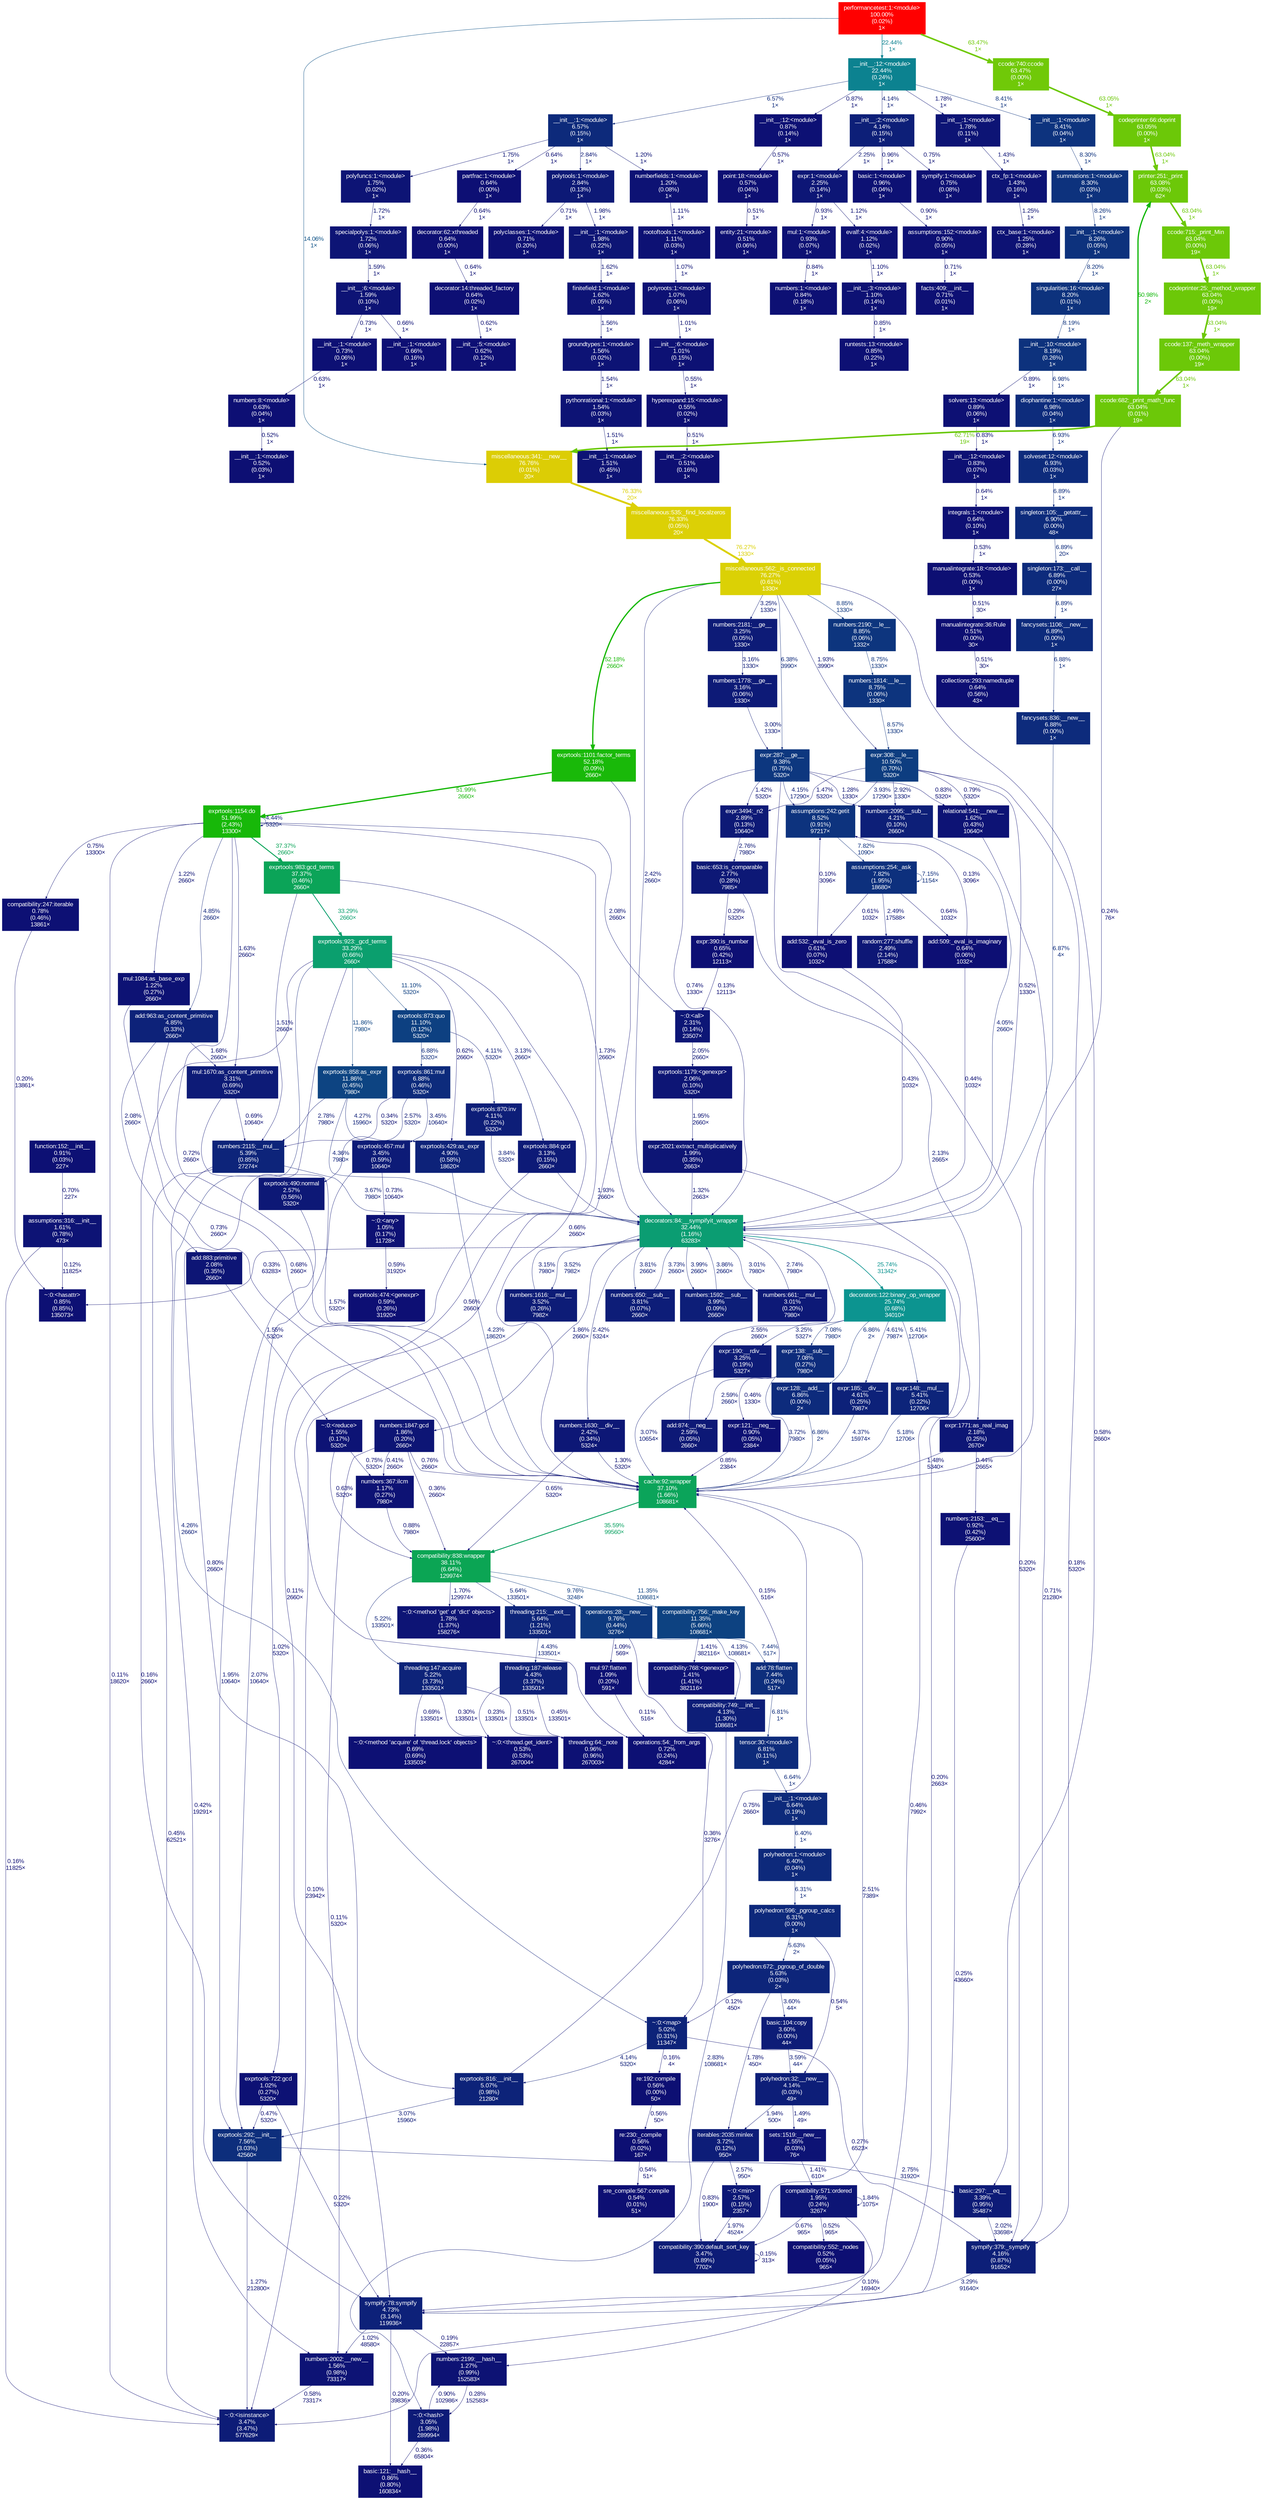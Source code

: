 digraph {
	graph [fontname=Arial, nodesep=0.125, ranksep=0.25];
	node [fontcolor=white, fontname=Arial, height=0, shape=box, style=filled, width=0];
	edge [fontname=Arial];
	5 [color="#0d2b7c", fontcolor="#ffffff", fontsize="10.00", label="fancysets:836:__new__\n6.88%\n(0.00%)\n1×", tooltip="/Users/Mjhon/Desktop/Github/sympy/sympy/sets/fancysets.py"];
	5 -> 1216 [arrowsize="0.35", color="#0d2b7c", fontcolor="#0d2b7c", fontsize="10.00", label="6.87%\n4×", labeldistance="0.50", penwidth="0.50"];
	6 [color="#0d1475", fontcolor="#ffffff", fontsize="10.00", label="polyfuncs:1:<module>\n1.75%\n(0.02%)\n1×", tooltip="/Users/Mjhon/Desktop/Github/sympy/sympy/polys/polyfuncs.py"];
	6 -> 124 [arrowsize="0.35", color="#0d1475", fontcolor="#0d1475", fontsize="10.00", label="1.72%\n1×", labeldistance="0.50", penwidth="0.50"];
	7 [color="#ff0000", fontcolor="#ffffff", fontsize="10.00", label="performancetest:1:<module>\n100.00%\n(0.02%)\n1×", tooltip="performancetest.py"];
	7 -> 160 [arrowsize="0.47", color="#0c8290", fontcolor="#0c8290", fontsize="10.00", label="22.44%\n1×", labeldistance="0.90", penwidth="0.90"];
	7 -> 915 [arrowsize="0.37", color="#0c5085", fontcolor="#0c5085", fontsize="10.00", label="14.06%\n1×", labeldistance="0.56", penwidth="0.56"];
	7 -> 1261 [arrowsize="0.80", color="#70c908", fontcolor="#70c908", fontsize="10.00", label="63.47%\n1×", labeldistance="2.54", penwidth="2.54"];
	8 [color="#0d2c7c", fontcolor="#ffffff", fontsize="10.00", label="diophantine:1:<module>\n6.98%\n(0.04%)\n1×", tooltip="/Users/Mjhon/Desktop/Github/sympy/sympy/solvers/diophantine.py"];
	8 -> 1875 [arrowsize="0.35", color="#0d2b7c", fontcolor="#0d2b7c", fontsize="10.00", label="6.93%\n1×", labeldistance="0.50", penwidth="0.50"];
	12 [color="#0d397f", fontcolor="#ffffff", fontsize="10.00", label="operations:28:__new__\n9.76%\n(0.44%)\n3276×", tooltip="/Users/Mjhon/Desktop/Github/sympy/sympy/core/operations.py"];
	12 -> 98 [arrowsize="0.35", color="#0d1174", fontcolor="#0d1174", fontsize="10.00", label="1.09%\n569×", labeldistance="0.50", penwidth="0.50"];
	12 -> 461 [arrowsize="0.35", color="#0d2e7c", fontcolor="#0d2e7c", fontsize="10.00", label="7.44%\n517×", labeldistance="0.50", penwidth="0.50"];
	12 -> 832 [arrowsize="0.35", color="#0d0e73", fontcolor="#0d0e73", fontsize="10.00", label="0.36%\n3276×", labeldistance="0.50", penwidth="0.50"];
	22 [color="#0d2b7b", fontcolor="#ffffff", fontsize="10.00", label="tensor:30:<module>\n6.81%\n(0.11%)\n1×", tooltip="/Users/Mjhon/Desktop/Github/sympy/sympy/tensor/tensor.py"];
	22 -> 1096 [arrowsize="0.35", color="#0d2a7b", fontcolor="#0d2a7b", fontsize="10.00", label="6.64%\n1×", labeldistance="0.50", penwidth="0.50"];
	28 [color="#0ba554", fontcolor="#ffffff", fontsize="10.00", label="compatibility:838:wrapper\n38.11%\n(6.64%)\n129974×", tooltip="/Users/Mjhon/Desktop/Github/sympy/sympy/core/compatibility.py"];
	28 -> 12 [arrowsize="0.35", color="#0d397f", fontcolor="#0d397f", fontsize="10.00", label="9.76%\n3248×", labeldistance="0.50", penwidth="0.50"];
	28 -> 156 [arrowsize="0.35", color="#0d4281", fontcolor="#0d4281", fontsize="10.00", label="11.35%\n108681×", labeldistance="0.50", penwidth="0.50"];
	28 -> 373 [arrowsize="0.35", color="#0d257a", fontcolor="#0d257a", fontsize="10.00", label="5.64%\n133501×", labeldistance="0.50", penwidth="0.50"];
	28 -> 578 [arrowsize="0.35", color="#0d2379", fontcolor="#0d2379", fontsize="10.00", label="5.22%\n133501×", labeldistance="0.50", penwidth="0.50"];
	28 -> 1314 [arrowsize="0.35", color="#0d1475", fontcolor="#0d1475", fontsize="10.00", label="1.70%\n129974×", labeldistance="0.50", penwidth="0.50"];
	30 [color="#0d1174", fontcolor="#ffffff", fontsize="10.00", label="~:0:<any>\n1.05%\n(0.17%)\n11728×", tooltip="~"];
	30 -> 1392 [arrowsize="0.35", color="#0d0f74", fontcolor="#0d0f74", fontsize="10.00", label="0.59%\n31920×", labeldistance="0.50", penwidth="0.50"];
	36 [color="#0d1074", fontcolor="#ffffff", fontsize="10.00", label="polyclasses:1:<module>\n0.71%\n(0.20%)\n1×", tooltip="/Users/Mjhon/Desktop/Github/sympy/sympy/polys/polyclasses.py"];
	40 [color="#0d1074", fontcolor="#ffffff", fontsize="10.00", label="basic:121:__hash__\n0.86%\n(0.80%)\n160834×", tooltip="/Users/Mjhon/Desktop/Github/sympy/sympy/core/basic.py"];
	49 [color="#0d1976", fontcolor="#ffffff", fontsize="10.00", label="expr:3494:_n2\n2.89%\n(0.13%)\n10640×", tooltip="/Users/Mjhon/Desktop/Github/sympy/sympy/core/expr.py"];
	49 -> 1039 [arrowsize="0.35", color="#0d1876", fontcolor="#0d1876", fontsize="10.00", label="2.76%\n7980×", labeldistance="0.50", penwidth="0.50"];
	50 [color="#0d377f", fontcolor="#ffffff", fontsize="10.00", label="expr:287:__ge__\n9.38%\n(0.75%)\n5320×", tooltip="/Users/Mjhon/Desktop/Github/sympy/sympy/core/expr.py"];
	50 -> 49 [arrowsize="0.35", color="#0d1375", fontcolor="#0d1375", fontsize="10.00", label="1.42%\n5320×", labeldistance="0.50", penwidth="0.50"];
	50 -> 289 [arrowsize="0.35", color="#0d1f78", fontcolor="#0d1f78", fontsize="10.00", label="4.15%\n17290×", labeldistance="0.50", penwidth="0.50"];
	50 -> 644 [arrowsize="0.35", color="#0d1274", fontcolor="#0d1274", fontsize="10.00", label="1.28%\n1330×", labeldistance="0.50", penwidth="0.50"];
	50 -> 1216 [arrowsize="0.35", color="#0d1074", fontcolor="#0d1074", fontsize="10.00", label="0.74%\n1330×", labeldistance="0.50", penwidth="0.50"];
	50 -> 1571 [arrowsize="0.35", color="#0d1074", fontcolor="#0d1074", fontsize="10.00", label="0.83%\n5320×", labeldistance="0.50", penwidth="0.50"];
	50 -> 1647 [arrowsize="0.35", color="#0d0e73", fontcolor="#0d0e73", fontsize="10.00", label="0.20%\n5320×", labeldistance="0.50", penwidth="0.50"];
	51 [color="#0d3d80", fontcolor="#ffffff", fontsize="10.00", label="expr:308:__le__\n10.50%\n(0.70%)\n5320×", tooltip="/Users/Mjhon/Desktop/Github/sympy/sympy/core/expr.py"];
	51 -> 49 [arrowsize="0.35", color="#0d1375", fontcolor="#0d1375", fontsize="10.00", label="1.47%\n5320×", labeldistance="0.50", penwidth="0.50"];
	51 -> 289 [arrowsize="0.35", color="#0d1e78", fontcolor="#0d1e78", fontsize="10.00", label="3.93%\n17290×", labeldistance="0.50", penwidth="0.50"];
	51 -> 644 [arrowsize="0.35", color="#0d1976", fontcolor="#0d1976", fontsize="10.00", label="2.92%\n1330×", labeldistance="0.50", penwidth="0.50"];
	51 -> 1216 [arrowsize="0.35", color="#0d0f73", fontcolor="#0d0f73", fontsize="10.00", label="0.52%\n1330×", labeldistance="0.50", penwidth="0.50"];
	51 -> 1571 [arrowsize="0.35", color="#0d1074", fontcolor="#0d1074", fontsize="10.00", label="0.79%\n5320×", labeldistance="0.50", penwidth="0.50"];
	51 -> 1647 [arrowsize="0.35", color="#0d0d73", fontcolor="#0d0d73", fontsize="10.00", label="0.18%\n5320×", labeldistance="0.50", penwidth="0.50"];
	65 [color="#0d0f74", fontcolor="#ffffff", fontsize="10.00", label="decorator:62:xthreaded\n0.64%\n(0.00%)\n1×", tooltip="/Users/Mjhon/Desktop/Github/sympy/sympy/utilities/decorator.py"];
	65 -> 103 [arrowsize="0.35", color="#0d0f74", fontcolor="#0d0f74", fontsize="10.00", label="0.64%\n1×", labeldistance="0.50", penwidth="0.50"];
	66 [color="#0d0f74", fontcolor="#ffffff", fontsize="10.00", label="partfrac:1:<module>\n0.64%\n(0.00%)\n1×", tooltip="/Users/Mjhon/Desktop/Github/sympy/sympy/polys/partfrac.py"];
	66 -> 65 [arrowsize="0.35", color="#0d0f74", fontcolor="#0d0f74", fontsize="10.00", label="0.64%\n1×", labeldistance="0.50", penwidth="0.50"];
	76 [color="#0d2179", fontcolor="#ffffff", fontsize="10.00", label="sympify:78:sympify\n4.73%\n(3.14%)\n119936×", tooltip="/Users/Mjhon/Desktop/Github/sympy/sympy/core/sympify.py"];
	76 -> 40 [arrowsize="0.35", color="#0d0e73", fontcolor="#0d0e73", fontsize="10.00", label="0.20%\n39836×", labeldistance="0.50", penwidth="0.50"];
	76 -> 259 [arrowsize="0.35", color="#0d0e73", fontcolor="#0d0e73", fontsize="10.00", label="0.19%\n22857×", labeldistance="0.50", penwidth="0.50"];
	76 -> 656 [arrowsize="0.35", color="#0d1174", fontcolor="#0d1174", fontsize="10.00", label="1.02%\n48580×", labeldistance="0.50", penwidth="0.50"];
	78 [color="#0d0f73", fontcolor="#ffffff", fontsize="10.00", label="hyperexpand:15:<module>\n0.55%\n(0.02%)\n1×", tooltip="/Users/Mjhon/Desktop/Github/sympy/sympy/simplify/hyperexpand.py"];
	78 -> 473 [arrowsize="0.35", color="#0d0f73", fontcolor="#0d0f73", fontsize="10.00", label="0.51%\n1×", labeldistance="0.50", penwidth="0.50"];
	93 [color="#0d0f74", fontcolor="#ffffff", fontsize="10.00", label="numbers:8:<module>\n0.63%\n(0.04%)\n1×", tooltip="/Users/Mjhon/Desktop/Github/sympy/sympy/functions/combinatorial/numbers.py"];
	93 -> 1506 [arrowsize="0.35", color="#0d0f73", fontcolor="#0d0f73", fontsize="10.00", label="0.52%\n1×", labeldistance="0.50", penwidth="0.50"];
	96 [color="#0d1976", fontcolor="#ffffff", fontsize="10.00", label="polytools:1:<module>\n2.84%\n(0.13%)\n1×", tooltip="/Users/Mjhon/Desktop/Github/sympy/sympy/polys/polytools.py"];
	96 -> 36 [arrowsize="0.35", color="#0d1074", fontcolor="#0d1074", fontsize="10.00", label="0.71%\n1×", labeldistance="0.50", penwidth="0.50"];
	96 -> 492 [arrowsize="0.35", color="#0d1575", fontcolor="#0d1575", fontsize="10.00", label="1.98%\n1×", labeldistance="0.50", penwidth="0.50"];
	98 [color="#0d1174", fontcolor="#ffffff", fontsize="10.00", label="mul:97:flatten\n1.09%\n(0.20%)\n591×", tooltip="/Users/Mjhon/Desktop/Github/sympy/sympy/core/mul.py"];
	98 -> 909 [arrowsize="0.35", color="#0d0d73", fontcolor="#0d0d73", fontsize="10.00", label="0.11%\n516×", labeldistance="0.50", penwidth="0.50"];
	103 [color="#0d0f74", fontcolor="#ffffff", fontsize="10.00", label="decorator:14:threaded_factory\n0.64%\n(0.02%)\n1×", tooltip="/Users/Mjhon/Desktop/Github/sympy/sympy/utilities/decorator.py"];
	103 -> 1275 [arrowsize="0.35", color="#0d0f74", fontcolor="#0d0f74", fontsize="10.00", label="0.62%\n1×", labeldistance="0.50", penwidth="0.50"];
	114 [color="#0d1074", fontcolor="#ffffff", fontsize="10.00", label="expr:121:__neg__\n0.90%\n(0.05%)\n2384×", tooltip="/Users/Mjhon/Desktop/Github/sympy/sympy/core/expr.py"];
	114 -> 1135 [arrowsize="0.35", color="#0d1074", fontcolor="#0d1074", fontsize="10.00", label="0.85%\n2384×", labeldistance="0.50", penwidth="0.50"];
	116 [color="#0d2c7c", fontcolor="#ffffff", fontsize="10.00", label="expr:138:__sub__\n7.08%\n(0.27%)\n7980×", tooltip="/Users/Mjhon/Desktop/Github/sympy/sympy/core/expr.py"];
	116 -> 114 [arrowsize="0.35", color="#0d0f73", fontcolor="#0d0f73", fontsize="10.00", label="0.46%\n1330×", labeldistance="0.50", penwidth="0.50"];
	116 -> 1135 [arrowsize="0.35", color="#0d1d78", fontcolor="#0d1d78", fontsize="10.00", label="3.72%\n7980×", labeldistance="0.50", penwidth="0.50"];
	116 -> 1974 [arrowsize="0.35", color="#0d1876", fontcolor="#0d1876", fontsize="10.00", label="2.59%\n2660×", labeldistance="0.50", penwidth="0.50"];
	123 [color="#0d1375", fontcolor="#ffffff", fontsize="10.00", label="__init__:6:<module>\n1.59%\n(0.10%)\n1×", tooltip="/Users/Mjhon/Desktop/Github/sympy/sympy/functions/__init__.py"];
	123 -> 362 [arrowsize="0.35", color="#0d0f74", fontcolor="#0d0f74", fontsize="10.00", label="0.66%\n1×", labeldistance="0.50", penwidth="0.50"];
	123 -> 978 [arrowsize="0.35", color="#0d1074", fontcolor="#0d1074", fontsize="10.00", label="0.73%\n1×", labeldistance="0.50", penwidth="0.50"];
	124 [color="#0d1475", fontcolor="#ffffff", fontsize="10.00", label="specialpolys:1:<module>\n1.72%\n(0.06%)\n1×", tooltip="/Users/Mjhon/Desktop/Github/sympy/sympy/polys/specialpolys.py"];
	124 -> 123 [arrowsize="0.35", color="#0d1375", fontcolor="#0d1375", fontsize="10.00", label="1.59%\n1×", labeldistance="0.50", penwidth="0.50"];
	132 [color="#6cc808", fontcolor="#ffffff", fontsize="10.00", label="codeprinter:66:doprint\n63.05%\n(0.00%)\n1×", tooltip="/Users/Mjhon/Desktop/Github/sympy/sympy/printing/codeprinter.py"];
	132 -> 195 [arrowsize="0.79", color="#6cc808", fontcolor="#6cc808", fontsize="10.00", label="63.04%\n1×", labeldistance="2.52", penwidth="2.52"];
	134 [color="#0d327d", fontcolor="#ffffff", fontsize="10.00", label="__init__:10:<module>\n8.19%\n(0.26%)\n1×", tooltip="/Users/Mjhon/Desktop/Github/sympy/sympy/solvers/__init__.py"];
	134 -> 8 [arrowsize="0.35", color="#0d2c7c", fontcolor="#0d2c7c", fontsize="10.00", label="6.98%\n1×", labeldistance="0.50", penwidth="0.50"];
	134 -> 1158 [arrowsize="0.35", color="#0d1074", fontcolor="#0d1074", fontsize="10.00", label="0.89%\n1×", labeldistance="0.50", penwidth="0.50"];
	143 [color="#0d1f78", fontcolor="#ffffff", fontsize="10.00", label="__init__:2:<module>\n4.14%\n(0.15%)\n1×", tooltip="/Users/Mjhon/Desktop/Github/sympy/sympy/core/__init__.py"];
	143 -> 171 [arrowsize="0.35", color="#0d1676", fontcolor="#0d1676", fontsize="10.00", label="2.25%\n1×", labeldistance="0.50", penwidth="0.50"];
	143 -> 242 [arrowsize="0.35", color="#0d1174", fontcolor="#0d1174", fontsize="10.00", label="0.96%\n1×", labeldistance="0.50", penwidth="0.50"];
	143 -> 388 [arrowsize="0.35", color="#0d1074", fontcolor="#0d1074", fontsize="10.00", label="0.75%\n1×", labeldistance="0.50", penwidth="0.50"];
	146 [color="#0d1b77", fontcolor="#ffffff", fontsize="10.00", label="numbers:2181:__ge__\n3.25%\n(0.05%)\n1330×", tooltip="/Users/Mjhon/Desktop/Github/sympy/sympy/core/numbers.py"];
	146 -> 1038 [arrowsize="0.35", color="#0d1a77", fontcolor="#0d1a77", fontsize="10.00", label="3.16%\n1330×", labeldistance="0.50", penwidth="0.50"];
	147 [color="#dbd105", fontcolor="#ffffff", fontsize="10.00", label="miscellaneous:562:_is_connected\n76.27%\n(0.61%)\n1330×", tooltip="/Users/Mjhon/Desktop/Github/sympy/sympy/functions/elementary/miscellaneous.py"];
	147 -> 50 [arrowsize="0.35", color="#0d297b", fontcolor="#0d297b", fontsize="10.00", label="6.38%\n3990×", labeldistance="0.50", penwidth="0.50"];
	147 -> 51 [arrowsize="0.35", color="#0d1575", fontcolor="#0d1575", fontsize="10.00", label="1.93%\n3990×", labeldistance="0.50", penwidth="0.50"];
	147 -> 146 [arrowsize="0.35", color="#0d1b77", fontcolor="#0d1b77", fontsize="10.00", label="3.25%\n1330×", labeldistance="0.50", penwidth="0.50"];
	147 -> 522 [arrowsize="0.72", color="#19b909", fontcolor="#19b909", fontsize="10.00", label="52.18%\n2660×", labeldistance="2.09", penwidth="2.09"];
	147 -> 1138 [arrowsize="0.35", color="#0d0f73", fontcolor="#0d0f73", fontsize="10.00", label="0.58%\n2660×", labeldistance="0.50", penwidth="0.50"];
	147 -> 1216 [arrowsize="0.35", color="#0d1776", fontcolor="#0d1776", fontsize="10.00", label="2.42%\n2660×", labeldistance="0.50", penwidth="0.50"];
	147 -> 1708 [arrowsize="0.35", color="#0d357e", fontcolor="#0d357e", fontsize="10.00", label="8.85%\n1330×", labeldistance="0.50", penwidth="0.50"];
	154 [color="#0d307d", fontcolor="#ffffff", fontsize="10.00", label="assumptions:254:_ask\n7.82%\n(1.95%)\n18680×", tooltip="/Users/Mjhon/Desktop/Github/sympy/sympy/core/assumptions.py"];
	154 -> 154 [arrowsize="0.35", color="#0d2d7c", fontcolor="#0d2d7c", fontsize="10.00", label="7.15%\n1154×", labeldistance="0.50", penwidth="0.50"];
	154 -> 899 [arrowsize="0.35", color="#0d1776", fontcolor="#0d1776", fontsize="10.00", label="2.49%\n17588×", labeldistance="0.50", penwidth="0.50"];
	154 -> 2121 [arrowsize="0.35", color="#0d0f74", fontcolor="#0d0f74", fontsize="10.00", label="0.64%\n1032×", labeldistance="0.50", penwidth="0.50"];
	154 -> 2123 [arrowsize="0.35", color="#0d0f74", fontcolor="#0d0f74", fontsize="10.00", label="0.61%\n1032×", labeldistance="0.50", penwidth="0.50"];
	156 [color="#0d4281", fontcolor="#ffffff", fontsize="10.00", label="compatibility:756:_make_key\n11.35%\n(5.66%)\n108681×", tooltip="/Users/Mjhon/Desktop/Github/sympy/sympy/core/compatibility.py"];
	156 -> 1641 [arrowsize="0.35", color="#0d1e78", fontcolor="#0d1e78", fontsize="10.00", label="4.13%\n108681×", labeldistance="0.50", penwidth="0.50"];
	156 -> 2398 [arrowsize="0.35", color="#0d1375", fontcolor="#0d1375", fontsize="10.00", label="1.41%\n382116×", labeldistance="0.50", penwidth="0.50"];
	159 [color="#0d1475", fontcolor="#ffffff", fontsize="10.00", label="__init__:1:<module>\n1.78%\n(0.11%)\n1×", tooltip="/Library/Python/2.7/site-packages/mpmath-1.0.0-py2.7.egg/mpmath/__init__.py"];
	159 -> 845 [arrowsize="0.35", color="#0d1375", fontcolor="#0d1375", fontsize="10.00", label="1.43%\n1×", labeldistance="0.50", penwidth="0.50"];
	160 [color="#0c8290", fontcolor="#ffffff", fontsize="10.00", label="__init__:12:<module>\n22.44%\n(0.24%)\n1×", tooltip="/Users/Mjhon/Desktop/Github/sympy/sympy/__init__.py"];
	160 -> 143 [arrowsize="0.35", color="#0d1f78", fontcolor="#0d1f78", fontsize="10.00", label="4.14%\n1×", labeldistance="0.50", penwidth="0.50"];
	160 -> 159 [arrowsize="0.35", color="#0d1475", fontcolor="#0d1475", fontsize="10.00", label="1.78%\n1×", labeldistance="0.50", penwidth="0.50"];
	160 -> 893 [arrowsize="0.35", color="#0d2a7b", fontcolor="#0d2a7b", fontsize="10.00", label="6.57%\n1×", labeldistance="0.50", penwidth="0.50"];
	160 -> 1021 [arrowsize="0.35", color="#0d337e", fontcolor="#0d337e", fontsize="10.00", label="8.41%\n1×", labeldistance="0.50", penwidth="0.50"];
	160 -> 1421 [arrowsize="0.35", color="#0d1074", fontcolor="#0d1074", fontsize="10.00", label="0.87%\n1×", labeldistance="0.50", penwidth="0.50"];
	171 [color="#0d1676", fontcolor="#ffffff", fontsize="10.00", label="expr:1:<module>\n2.25%\n(0.14%)\n1×", tooltip="/Users/Mjhon/Desktop/Github/sympy/sympy/core/expr.py"];
	171 -> 210 [arrowsize="0.35", color="#0d1174", fontcolor="#0d1174", fontsize="10.00", label="0.93%\n1×", labeldistance="0.50", penwidth="0.50"];
	171 -> 358 [arrowsize="0.35", color="#0d1174", fontcolor="#0d1174", fontsize="10.00", label="1.12%\n1×", labeldistance="0.50", penwidth="0.50"];
	182 [color="#0d0f73", fontcolor="#ffffff", fontsize="10.00", label="sre_compile:567:compile\n0.54%\n(0.01%)\n51×", tooltip="/System/Library/Frameworks/Python.framework/Versions/2.7/lib/python2.7/sre_compile.py"];
	195 [color="#6cc808", fontcolor="#ffffff", fontsize="10.00", label="printer:251:_print\n63.08%\n(0.03%)\n62×", tooltip="/Users/Mjhon/Desktop/Github/sympy/sympy/printing/printer.py"];
	195 -> 561 [arrowsize="0.79", color="#6cc808", fontcolor="#6cc808", fontsize="10.00", label="63.04%\n1×", labeldistance="2.52", penwidth="2.52"];
	203 [color="#0d1375", fontcolor="#ffffff", fontsize="10.00", label="assumptions:316:__init__\n1.61%\n(0.78%)\n473×", tooltip="/Users/Mjhon/Desktop/Github/sympy/sympy/core/assumptions.py"];
	203 -> 624 [arrowsize="0.35", color="#0d0d73", fontcolor="#0d0d73", fontsize="10.00", label="0.16%\n11825×", labeldistance="0.50", penwidth="0.50"];
	203 -> 1840 [arrowsize="0.35", color="#0d0d73", fontcolor="#0d0d73", fontsize="10.00", label="0.12%\n11825×", labeldistance="0.50", penwidth="0.50"];
	208 [color="#6cc808", fontcolor="#ffffff", fontsize="10.00", label="codeprinter:25:_method_wrapper\n63.04%\n(0.00%)\n19×", tooltip="/Users/Mjhon/Desktop/Github/sympy/sympy/printing/codeprinter.py"];
	208 -> 736 [arrowsize="0.79", color="#6cc808", fontcolor="#6cc808", fontsize="10.00", label="63.04%\n1×", labeldistance="2.52", penwidth="2.52"];
	209 [color="#0d1074", fontcolor="#ffffff", fontsize="10.00", label="numbers:1:<module>\n0.84%\n(0.18%)\n1×", tooltip="/Users/Mjhon/Desktop/Github/sympy/sympy/core/numbers.py"];
	210 [color="#0d1174", fontcolor="#ffffff", fontsize="10.00", label="mul:1:<module>\n0.93%\n(0.07%)\n1×", tooltip="/Users/Mjhon/Desktop/Github/sympy/sympy/core/mul.py"];
	210 -> 209 [arrowsize="0.35", color="#0d1074", fontcolor="#0d1074", fontsize="10.00", label="0.84%\n1×", labeldistance="0.50", penwidth="0.50"];
	216 [color="#0d2279", fontcolor="#ffffff", fontsize="10.00", label="add:963:as_content_primitive\n4.85%\n(0.33%)\n2660×", tooltip="/Users/Mjhon/Desktop/Github/sympy/sympy/core/add.py"];
	216 -> 217 [arrowsize="0.35", color="#0d1475", fontcolor="#0d1475", fontsize="10.00", label="1.68%\n2660×", labeldistance="0.50", penwidth="0.50"];
	216 -> 462 [arrowsize="0.35", color="#0d1575", fontcolor="#0d1575", fontsize="10.00", label="2.08%\n2660×", labeldistance="0.50", penwidth="0.50"];
	216 -> 1135 [arrowsize="0.35", color="#0d1074", fontcolor="#0d1074", fontsize="10.00", label="0.68%\n2660×", labeldistance="0.50", penwidth="0.50"];
	217 [color="#0d1b77", fontcolor="#ffffff", fontsize="10.00", label="mul:1670:as_content_primitive\n3.31%\n(0.69%)\n5320×", tooltip="/Users/Mjhon/Desktop/Github/sympy/sympy/core/mul.py"];
	217 -> 638 [arrowsize="0.35", color="#0d1074", fontcolor="#0d1074", fontsize="10.00", label="0.69%\n10640×", labeldistance="0.50", penwidth="0.50"];
	217 -> 1135 [arrowsize="0.35", color="#0d1375", fontcolor="#0d1375", fontsize="10.00", label="1.57%\n5320×", labeldistance="0.50", penwidth="0.50"];
	221 [color="#0d2e7c", fontcolor="#ffffff", fontsize="10.00", label="exprtools:292:__init__\n7.56%\n(3.03%)\n42560×", tooltip="/Users/Mjhon/Desktop/Github/sympy/sympy/core/exprtools.py"];
	221 -> 624 [arrowsize="0.35", color="#0d1274", fontcolor="#0d1274", fontsize="10.00", label="1.27%\n212800×", labeldistance="0.50", penwidth="0.50"];
	221 -> 1138 [arrowsize="0.35", color="#0d1876", fontcolor="#0d1876", fontsize="10.00", label="2.75%\n31920×", labeldistance="0.50", penwidth="0.50"];
	222 [color="#0d1876", fontcolor="#ffffff", fontsize="10.00", label="exprtools:490:normal\n2.57%\n(0.56%)\n5320×", tooltip="/Users/Mjhon/Desktop/Github/sympy/sympy/core/exprtools.py"];
	222 -> 221 [arrowsize="0.35", color="#0d1575", fontcolor="#0d1575", fontsize="10.00", label="1.95%\n10640×", labeldistance="0.50", penwidth="0.50"];
	223 [color="#0d1174", fontcolor="#ffffff", fontsize="10.00", label="exprtools:722:gcd\n1.02%\n(0.27%)\n5320×", tooltip="/Users/Mjhon/Desktop/Github/sympy/sympy/core/exprtools.py"];
	223 -> 76 [arrowsize="0.35", color="#0d0e73", fontcolor="#0d0e73", fontsize="10.00", label="0.22%\n5320×", labeldistance="0.50", penwidth="0.50"];
	223 -> 221 [arrowsize="0.35", color="#0d0f73", fontcolor="#0d0f73", fontsize="10.00", label="0.47%\n5320×", labeldistance="0.50", penwidth="0.50"];
	224 [color="#0d1b77", fontcolor="#ffffff", fontsize="10.00", label="exprtools:457:mul\n3.45%\n(0.59%)\n10640×", tooltip="/Users/Mjhon/Desktop/Github/sympy/sympy/core/exprtools.py"];
	224 -> 30 [arrowsize="0.35", color="#0d1074", fontcolor="#0d1074", fontsize="10.00", label="0.73%\n10640×", labeldistance="0.50", penwidth="0.50"];
	224 -> 221 [arrowsize="0.35", color="#0d1575", fontcolor="#0d1575", fontsize="10.00", label="2.07%\n10640×", labeldistance="0.50", penwidth="0.50"];
	225 [color="#0d2379", fontcolor="#ffffff", fontsize="10.00", label="exprtools:816:__init__\n5.07%\n(0.98%)\n21280×", tooltip="/Users/Mjhon/Desktop/Github/sympy/sympy/core/exprtools.py"];
	225 -> 221 [arrowsize="0.35", color="#0d1a77", fontcolor="#0d1a77", fontsize="10.00", label="3.07%\n15960×", labeldistance="0.50", penwidth="0.50"];
	225 -> 1135 [arrowsize="0.35", color="#0d1074", fontcolor="#0d1074", fontsize="10.00", label="0.75%\n2660×", labeldistance="0.50", penwidth="0.50"];
	242 [color="#0d1174", fontcolor="#ffffff", fontsize="10.00", label="basic:1:<module>\n0.96%\n(0.04%)\n1×", tooltip="/Users/Mjhon/Desktop/Github/sympy/sympy/core/basic.py"];
	242 -> 1163 [arrowsize="0.35", color="#0d1074", fontcolor="#0d1074", fontsize="10.00", label="0.90%\n1×", labeldistance="0.50", penwidth="0.50"];
	247 [color="#0d2b7c", fontcolor="#ffffff", fontsize="10.00", label="expr:128:__add__\n6.86%\n(0.00%)\n2×", tooltip="/Users/Mjhon/Desktop/Github/sympy/sympy/core/expr.py"];
	247 -> 1135 [arrowsize="0.35", color="#0d2b7c", fontcolor="#0d2b7c", fontsize="10.00", label="6.86%\n2×", labeldistance="0.50", penwidth="0.50"];
	248 [color="#0c9490", fontcolor="#ffffff", fontsize="10.00", label="decorators:122:binary_op_wrapper\n25.74%\n(0.68%)\n34010×", tooltip="/Users/Mjhon/Desktop/Github/sympy/sympy/core/decorators.py"];
	248 -> 116 [arrowsize="0.35", color="#0d2c7c", fontcolor="#0d2c7c", fontsize="10.00", label="7.08%\n7980×", labeldistance="0.50", penwidth="0.50"];
	248 -> 247 [arrowsize="0.35", color="#0d2b7c", fontcolor="#0d2b7c", fontsize="10.00", label="6.86%\n2×", labeldistance="0.50", penwidth="0.50"];
	248 -> 617 [arrowsize="0.35", color="#0d2179", fontcolor="#0d2179", fontsize="10.00", label="4.61%\n7987×", labeldistance="0.50", penwidth="0.50"];
	248 -> 1636 [arrowsize="0.35", color="#0d247a", fontcolor="#0d247a", fontsize="10.00", label="5.41%\n12706×", labeldistance="0.50", penwidth="0.50"];
	248 -> 1639 [arrowsize="0.35", color="#0d1b77", fontcolor="#0d1b77", fontsize="10.00", label="3.25%\n5327×", labeldistance="0.50", penwidth="0.50"];
	258 [color="#0d1375", fontcolor="#ffffff", fontsize="10.00", label="__init__:1:<module>\n1.51%\n(0.45%)\n1×", tooltip="/Users/Mjhon/Desktop/Github/sympy/sympy/printing/__init__.py"];
	259 [color="#0d1274", fontcolor="#ffffff", fontsize="10.00", label="numbers:2199:__hash__\n1.27%\n(0.99%)\n152583×", tooltip="/Users/Mjhon/Desktop/Github/sympy/sympy/core/numbers.py"];
	259 -> 265 [arrowsize="0.35", color="#0d0e73", fontcolor="#0d0e73", fontsize="10.00", label="0.28%\n152583×", labeldistance="0.50", penwidth="0.50"];
	262 [color="#0d1575", fontcolor="#ffffff", fontsize="10.00", label="compatibility:571:ordered\n1.95%\n(0.24%)\n3267×", tooltip="/Users/Mjhon/Desktop/Github/sympy/sympy/core/compatibility.py"];
	262 -> 259 [arrowsize="0.35", color="#0d0d73", fontcolor="#0d0d73", fontsize="10.00", label="0.10%\n16940×", labeldistance="0.50", penwidth="0.50"];
	262 -> 262 [arrowsize="0.35", color="#0d1475", fontcolor="#0d1475", fontsize="10.00", label="1.84%\n1075×", labeldistance="0.50", penwidth="0.50"];
	262 -> 635 [arrowsize="0.35", color="#0d1074", fontcolor="#0d1074", fontsize="10.00", label="0.67%\n965×", labeldistance="0.50", penwidth="0.50"];
	262 -> 677 [arrowsize="0.35", color="#0d0f73", fontcolor="#0d0f73", fontsize="10.00", label="0.52%\n965×", labeldistance="0.50", penwidth="0.50"];
	264 [color="#0d1375", fontcolor="#ffffff", fontsize="10.00", label="sets:1519:__new__\n1.55%\n(0.03%)\n76×", tooltip="/Users/Mjhon/Desktop/Github/sympy/sympy/sets/sets.py"];
	264 -> 262 [arrowsize="0.35", color="#0d1375", fontcolor="#0d1375", fontsize="10.00", label="1.41%\n610×", labeldistance="0.50", penwidth="0.50"];
	265 [color="#0d1a77", fontcolor="#ffffff", fontsize="10.00", label="~:0:<hash>\n3.05%\n(1.98%)\n289994×", tooltip="~"];
	265 -> 40 [arrowsize="0.35", color="#0d0e73", fontcolor="#0d0e73", fontsize="10.00", label="0.36%\n65804×", labeldistance="0.50", penwidth="0.50"];
	265 -> 259 [arrowsize="0.35", color="#0d1074", fontcolor="#0d1074", fontsize="10.00", label="0.90%\n102986×", labeldistance="0.50", penwidth="0.50"];
	279 [color="#0d1274", fontcolor="#ffffff", fontsize="10.00", label="ctx_base:1:<module>\n1.25%\n(0.28%)\n1×", tooltip="/Library/Python/2.7/site-packages/mpmath-1.0.0-py2.7.egg/mpmath/ctx_base.py"];
	289 [color="#0d337e", fontcolor="#ffffff", fontsize="10.00", label="assumptions:242:getit\n8.52%\n(0.91%)\n97217×", tooltip="/Users/Mjhon/Desktop/Github/sympy/sympy/core/assumptions.py"];
	289 -> 154 [arrowsize="0.35", color="#0d307d", fontcolor="#0d307d", fontsize="10.00", label="7.82%\n1090×", labeldistance="0.50", penwidth="0.50"];
	341 [color="#0d0f73", fontcolor="#ffffff", fontsize="10.00", label="manualintegrate:18:<module>\n0.53%\n(0.00%)\n1×", tooltip="/Users/Mjhon/Desktop/Github/sympy/sympy/integrals/manualintegrate.py"];
	341 -> 1131 [arrowsize="0.35", color="#0d0f73", fontcolor="#0d0f73", fontsize="10.00", label="0.51%\n30×", labeldistance="0.50", penwidth="0.50"];
	358 [color="#0d1174", fontcolor="#ffffff", fontsize="10.00", label="evalf:4:<module>\n1.12%\n(0.02%)\n1×", tooltip="/Users/Mjhon/Desktop/Github/sympy/sympy/core/evalf.py"];
	358 -> 816 [arrowsize="0.35", color="#0d1174", fontcolor="#0d1174", fontsize="10.00", label="1.10%\n1×", labeldistance="0.50", penwidth="0.50"];
	362 [color="#0d0f74", fontcolor="#ffffff", fontsize="10.00", label="__init__:1:<module>\n0.66%\n(0.16%)\n1×", tooltip="/Users/Mjhon/Desktop/Github/sympy/sympy/functions/special/__init__.py"];
	372 [color="#0d2078", fontcolor="#ffffff", fontsize="10.00", label="threading:187:release\n4.43%\n(3.37%)\n133501×", tooltip="/System/Library/Frameworks/Python.framework/Versions/2.7/lib/python2.7/threading.py"];
	372 -> 795 [arrowsize="0.35", color="#0d0e73", fontcolor="#0d0e73", fontsize="10.00", label="0.23%\n133501×", labeldistance="0.50", penwidth="0.50"];
	372 -> 1949 [arrowsize="0.35", color="#0d0f73", fontcolor="#0d0f73", fontsize="10.00", label="0.45%\n133501×", labeldistance="0.50", penwidth="0.50"];
	373 [color="#0d257a", fontcolor="#ffffff", fontsize="10.00", label="threading:215:__exit__\n5.64%\n(1.21%)\n133501×", tooltip="/System/Library/Frameworks/Python.framework/Versions/2.7/lib/python2.7/threading.py"];
	373 -> 372 [arrowsize="0.35", color="#0d2078", fontcolor="#0d2078", fontsize="10.00", label="4.43%\n133501×", labeldistance="0.50", penwidth="0.50"];
	388 [color="#0d1074", fontcolor="#ffffff", fontsize="10.00", label="sympify:1:<module>\n0.75%\n(0.08%)\n1×", tooltip="/Users/Mjhon/Desktop/Github/sympy/sympy/core/sympify.py"];
	399 [color="#0d1074", fontcolor="#ffffff", fontsize="10.00", label="facts:409:__init__\n0.71%\n(0.01%)\n1×", tooltip="/Users/Mjhon/Desktop/Github/sympy/sympy/core/facts.py"];
	421 [color="#0d1676", fontcolor="#ffffff", fontsize="10.00", label="~:0:<all>\n2.31%\n(0.14%)\n23507×", tooltip="~"];
	421 -> 1115 [arrowsize="0.35", color="#0d1575", fontcolor="#0d1575", fontsize="10.00", label="2.05%\n2660×", labeldistance="0.50", penwidth="0.50"];
	442 [color="#0d1174", fontcolor="#ffffff", fontsize="10.00", label="rootoftools:1:<module>\n1.11%\n(0.03%)\n1×", tooltip="/Users/Mjhon/Desktop/Github/sympy/sympy/polys/rootoftools.py"];
	442 -> 1787 [arrowsize="0.35", color="#0d1174", fontcolor="#0d1174", fontsize="10.00", label="1.07%\n1×", labeldistance="0.50", penwidth="0.50"];
	445 [color="#dcd005", fontcolor="#ffffff", fontsize="10.00", label="miscellaneous:535:_find_localzeros\n76.33%\n(0.05%)\n20×", tooltip="/Users/Mjhon/Desktop/Github/sympy/sympy/functions/elementary/miscellaneous.py"];
	445 -> 147 [arrowsize="0.87", color="#dbd105", fontcolor="#dbd105", fontsize="10.00", label="76.27%\n1330×", labeldistance="3.05", penwidth="3.05"];
	461 [color="#0d2e7c", fontcolor="#ffffff", fontsize="10.00", label="add:78:flatten\n7.44%\n(0.24%)\n517×", tooltip="/Users/Mjhon/Desktop/Github/sympy/sympy/core/add.py"];
	461 -> 22 [arrowsize="0.35", color="#0d2b7b", fontcolor="#0d2b7b", fontsize="10.00", label="6.81%\n1×", labeldistance="0.50", penwidth="0.50"];
	461 -> 1135 [arrowsize="0.35", color="#0d0d73", fontcolor="#0d0d73", fontsize="10.00", label="0.15%\n516×", labeldistance="0.50", penwidth="0.50"];
	462 [color="#0d1575", fontcolor="#ffffff", fontsize="10.00", label="add:883:primitive\n2.08%\n(0.35%)\n2660×", tooltip="/Users/Mjhon/Desktop/Github/sympy/sympy/core/add.py"];
	462 -> 1134 [arrowsize="0.35", color="#0d1375", fontcolor="#0d1375", fontsize="10.00", label="1.55%\n5320×", labeldistance="0.50", penwidth="0.50"];
	471 [color="#0d287b", fontcolor="#ffffff", fontsize="10.00", label="polyhedron:596:_pgroup_calcs\n6.31%\n(0.00%)\n1×", tooltip="/Users/Mjhon/Desktop/Github/sympy/sympy/combinatorics/polyhedron.py"];
	471 -> 494 [arrowsize="0.35", color="#0d257a", fontcolor="#0d257a", fontsize="10.00", label="5.63%\n2×", labeldistance="0.50", penwidth="0.50"];
	471 -> 510 [arrowsize="0.35", color="#0d0f73", fontcolor="#0d0f73", fontsize="10.00", label="0.54%\n5×", labeldistance="0.50", penwidth="0.50"];
	473 [color="#0d0f73", fontcolor="#ffffff", fontsize="10.00", label="__init__:2:<module>\n0.51%\n(0.16%)\n1×", tooltip="/Users/Mjhon/Desktop/Github/sympy/sympy/series/__init__.py"];
	492 [color="#0d1575", fontcolor="#ffffff", fontsize="10.00", label="__init__:1:<module>\n1.98%\n(0.22%)\n1×", tooltip="/Users/Mjhon/Desktop/Github/sympy/sympy/polys/domains/__init__.py"];
	492 -> 587 [arrowsize="0.35", color="#0d1375", fontcolor="#0d1375", fontsize="10.00", label="1.62%\n1×", labeldistance="0.50", penwidth="0.50"];
	493 [color="#0d1c77", fontcolor="#ffffff", fontsize="10.00", label="basic:104:copy\n3.60%\n(0.00%)\n44×", tooltip="/Users/Mjhon/Desktop/Github/sympy/sympy/core/basic.py"];
	493 -> 510 [arrowsize="0.35", color="#0d1c77", fontcolor="#0d1c77", fontsize="10.00", label="3.59%\n44×", labeldistance="0.50", penwidth="0.50"];
	494 [color="#0d257a", fontcolor="#ffffff", fontsize="10.00", label="polyhedron:672:_pgroup_of_double\n5.63%\n(0.03%)\n2×", tooltip="/Users/Mjhon/Desktop/Github/sympy/sympy/combinatorics/polyhedron.py"];
	494 -> 493 [arrowsize="0.35", color="#0d1c77", fontcolor="#0d1c77", fontsize="10.00", label="3.60%\n44×", labeldistance="0.50", penwidth="0.50"];
	494 -> 691 [arrowsize="0.35", color="#0d1475", fontcolor="#0d1475", fontsize="10.00", label="1.78%\n450×", labeldistance="0.50", penwidth="0.50"];
	494 -> 832 [arrowsize="0.35", color="#0d0d73", fontcolor="#0d0d73", fontsize="10.00", label="0.12%\n450×", labeldistance="0.50", penwidth="0.50"];
	506 [color="#0d1a77", fontcolor="#ffffff", fontsize="10.00", label="exprtools:884:gcd\n3.13%\n(0.15%)\n2660×", tooltip="/Users/Mjhon/Desktop/Github/sympy/sympy/core/exprtools.py"];
	506 -> 223 [arrowsize="0.35", color="#0d1174", fontcolor="#0d1174", fontsize="10.00", label="1.02%\n5320×", labeldistance="0.50", penwidth="0.50"];
	506 -> 1216 [arrowsize="0.35", color="#0d1575", fontcolor="#0d1575", fontsize="10.00", label="1.93%\n2660×", labeldistance="0.50", penwidth="0.50"];
	507 [color="#0b9f6e", fontcolor="#ffffff", fontsize="10.00", label="exprtools:923:_gcd_terms\n33.29%\n(0.66%)\n2660×", tooltip="/Users/Mjhon/Desktop/Github/sympy/sympy/core/exprtools.py"];
	507 -> 76 [arrowsize="0.35", color="#0d0d73", fontcolor="#0d0d73", fontsize="10.00", label="0.16%\n2660×", labeldistance="0.50", penwidth="0.50"];
	507 -> 225 [arrowsize="0.35", color="#0d1074", fontcolor="#0d1074", fontsize="10.00", label="0.80%\n2660×", labeldistance="0.50", penwidth="0.50"];
	507 -> 506 [arrowsize="0.35", color="#0d1a77", fontcolor="#0d1a77", fontsize="10.00", label="3.13%\n2660×", labeldistance="0.50", penwidth="0.50"];
	507 -> 832 [arrowsize="0.35", color="#0d1f78", fontcolor="#0d1f78", fontsize="10.00", label="4.26%\n2660×", labeldistance="0.50", penwidth="0.50"];
	507 -> 1135 [arrowsize="0.35", color="#0d0f74", fontcolor="#0d0f74", fontsize="10.00", label="0.66%\n2660×", labeldistance="0.50", penwidth="0.50"];
	507 -> 1346 [arrowsize="0.35", color="#0d0f74", fontcolor="#0d0f74", fontsize="10.00", label="0.62%\n2660×", labeldistance="0.50", penwidth="0.50"];
	507 -> 1404 [arrowsize="0.35", color="#0d4482", fontcolor="#0d4482", fontsize="10.00", label="11.86%\n7980×", labeldistance="0.50", penwidth="0.50"];
	507 -> 1479 [arrowsize="0.35", color="#0d4081", fontcolor="#0d4081", fontsize="10.00", label="11.10%\n5320×", labeldistance="0.50", penwidth="0.50"];
	510 [color="#0d1e78", fontcolor="#ffffff", fontsize="10.00", label="polyhedron:32:__new__\n4.14%\n(0.03%)\n49×", tooltip="/Users/Mjhon/Desktop/Github/sympy/sympy/combinatorics/polyhedron.py"];
	510 -> 264 [arrowsize="0.35", color="#0d1375", fontcolor="#0d1375", fontsize="10.00", label="1.49%\n49×", labeldistance="0.50", penwidth="0.50"];
	510 -> 691 [arrowsize="0.35", color="#0d1575", fontcolor="#0d1575", fontsize="10.00", label="1.94%\n500×", labeldistance="0.50", penwidth="0.50"];
	521 [color="#17b809", fontcolor="#ffffff", fontsize="10.00", label="exprtools:1154:do\n51.99%\n(2.43%)\n13300×", tooltip="/Users/Mjhon/Desktop/Github/sympy/sympy/core/exprtools.py"];
	521 -> 216 [arrowsize="0.35", color="#0d2279", fontcolor="#0d2279", fontsize="10.00", label="4.85%\n2660×", labeldistance="0.50", penwidth="0.50"];
	521 -> 217 [arrowsize="0.35", color="#0d1475", fontcolor="#0d1475", fontsize="10.00", label="1.63%\n2660×", labeldistance="0.50", penwidth="0.50"];
	521 -> 421 [arrowsize="0.35", color="#0d1575", fontcolor="#0d1575", fontsize="10.00", label="2.08%\n2660×", labeldistance="0.50", penwidth="0.50"];
	521 -> 521 [arrowsize="0.35", color="#0d2078", fontcolor="#0d2078", fontsize="10.00", label="4.44%\n5320×", labeldistance="0.50", penwidth="0.50"];
	521 -> 624 [arrowsize="0.35", color="#0d0d73", fontcolor="#0d0d73", fontsize="10.00", label="0.11%\n18620×", labeldistance="0.50", penwidth="0.50"];
	521 -> 626 [arrowsize="0.35", color="#0d1074", fontcolor="#0d1074", fontsize="10.00", label="0.75%\n13300×", labeldistance="0.50", penwidth="0.50"];
	521 -> 627 [arrowsize="0.61", color="#0ba458", fontcolor="#0ba458", fontsize="10.00", label="37.37%\n2660×", labeldistance="1.49", penwidth="1.49"];
	521 -> 812 [arrowsize="0.35", color="#0d1274", fontcolor="#0d1274", fontsize="10.00", label="1.22%\n2660×", labeldistance="0.50", penwidth="0.50"];
	521 -> 909 [arrowsize="0.35", color="#0d0f73", fontcolor="#0d0f73", fontsize="10.00", label="0.56%\n2660×", labeldistance="0.50", penwidth="0.50"];
	521 -> 1135 [arrowsize="0.35", color="#0d1074", fontcolor="#0d1074", fontsize="10.00", label="0.72%\n2660×", labeldistance="0.50", penwidth="0.50"];
	522 [color="#19b909", fontcolor="#ffffff", fontsize="10.00", label="exprtools:1101:factor_terms\n52.18%\n(0.09%)\n2660×", tooltip="/Users/Mjhon/Desktop/Github/sympy/sympy/core/exprtools.py"];
	522 -> 76 [arrowsize="0.35", color="#0d0d73", fontcolor="#0d0d73", fontsize="10.00", label="0.11%\n2660×", labeldistance="0.50", penwidth="0.50"];
	522 -> 521 [arrowsize="0.72", color="#17b809", fontcolor="#17b809", fontsize="10.00", label="51.99%\n2660×", labeldistance="2.08", penwidth="2.08"];
	546 [color="#0d1074", fontcolor="#ffffff", fontsize="10.00", label="runtests:13:<module>\n0.85%\n(0.22%)\n1×", tooltip="/Users/Mjhon/Desktop/Github/sympy/sympy/utilities/runtests.py"];
	561 [color="#6cc808", fontcolor="#ffffff", fontsize="10.00", label="ccode:715:_print_Min\n63.04%\n(0.00%)\n19×", tooltip="/Users/Mjhon/Desktop/Github/sympy/sympy/printing/ccode.py"];
	561 -> 208 [arrowsize="0.79", color="#6cc808", fontcolor="#6cc808", fontsize="10.00", label="63.04%\n1×", labeldistance="2.52", penwidth="2.52"];
	573 [color="#0d1876", fontcolor="#ffffff", fontsize="10.00", label="~:0:<min>\n2.57%\n(0.15%)\n2357×", tooltip="~"];
	573 -> 635 [arrowsize="0.35", color="#0d1575", fontcolor="#0d1575", fontsize="10.00", label="1.97%\n4524×", labeldistance="0.50", penwidth="0.50"];
	578 [color="#0d2379", fontcolor="#ffffff", fontsize="10.00", label="threading:147:acquire\n5.22%\n(3.73%)\n133501×", tooltip="/System/Library/Frameworks/Python.framework/Versions/2.7/lib/python2.7/threading.py"];
	578 -> 795 [arrowsize="0.35", color="#0d0e73", fontcolor="#0d0e73", fontsize="10.00", label="0.30%\n133501×", labeldistance="0.50", penwidth="0.50"];
	578 -> 1233 [arrowsize="0.35", color="#0d1074", fontcolor="#0d1074", fontsize="10.00", label="0.69%\n133501×", labeldistance="0.50", penwidth="0.50"];
	578 -> 1949 [arrowsize="0.35", color="#0d0f73", fontcolor="#0d0f73", fontsize="10.00", label="0.51%\n133501×", labeldistance="0.50", penwidth="0.50"];
	587 [color="#0d1375", fontcolor="#ffffff", fontsize="10.00", label="finitefield:1:<module>\n1.62%\n(0.05%)\n1×", tooltip="/Users/Mjhon/Desktop/Github/sympy/sympy/polys/domains/finitefield.py"];
	587 -> 1297 [arrowsize="0.35", color="#0d1375", fontcolor="#0d1375", fontsize="10.00", label="1.56%\n1×", labeldistance="0.50", penwidth="0.50"];
	617 [color="#0d2179", fontcolor="#ffffff", fontsize="10.00", label="expr:185:__div__\n4.61%\n(0.25%)\n7987×", tooltip="/Users/Mjhon/Desktop/Github/sympy/sympy/core/expr.py"];
	617 -> 1135 [arrowsize="0.35", color="#0d2078", fontcolor="#0d2078", fontsize="10.00", label="4.37%\n15974×", labeldistance="0.50", penwidth="0.50"];
	624 [color="#0d1c77", fontcolor="#ffffff", fontsize="10.00", label="~:0:<isinstance>\n3.47%\n(3.47%)\n577629×", tooltip="~"];
	626 [color="#0d1074", fontcolor="#ffffff", fontsize="10.00", label="compatibility:247:iterable\n0.78%\n(0.46%)\n13861×", tooltip="/Users/Mjhon/Desktop/Github/sympy/sympy/core/compatibility.py"];
	626 -> 1840 [arrowsize="0.35", color="#0d0e73", fontcolor="#0d0e73", fontsize="10.00", label="0.20%\n13861×", labeldistance="0.50", penwidth="0.50"];
	627 [color="#0ba458", fontcolor="#ffffff", fontsize="10.00", label="exprtools:983:gcd_terms\n37.37%\n(0.46%)\n2660×", tooltip="/Users/Mjhon/Desktop/Github/sympy/sympy/core/exprtools.py"];
	627 -> 507 [arrowsize="0.58", color="#0b9f6e", fontcolor="#0b9f6e", fontsize="10.00", label="33.29%\n2660×", labeldistance="1.33", penwidth="1.33"];
	627 -> 638 [arrowsize="0.35", color="#0d1375", fontcolor="#0d1375", fontsize="10.00", label="1.51%\n2660×", labeldistance="0.50", penwidth="0.50"];
	627 -> 1216 [arrowsize="0.35", color="#0d1475", fontcolor="#0d1475", fontsize="10.00", label="1.73%\n2660×", labeldistance="0.50", penwidth="0.50"];
	633 [color="#0d1d78", fontcolor="#ffffff", fontsize="10.00", label="numbers:650:__sub__\n3.81%\n(0.07%)\n2660×", tooltip="/Users/Mjhon/Desktop/Github/sympy/sympy/core/numbers.py"];
	633 -> 1216 [arrowsize="0.35", color="#0d1d78", fontcolor="#0d1d78", fontsize="10.00", label="3.73%\n2660×", labeldistance="0.50", penwidth="0.50"];
	635 [color="#0d1c77", fontcolor="#ffffff", fontsize="10.00", label="compatibility:390:default_sort_key\n3.47%\n(0.89%)\n7702×", tooltip="/Users/Mjhon/Desktop/Github/sympy/sympy/core/compatibility.py"];
	635 -> 635 [arrowsize="0.35", color="#0d0d73", fontcolor="#0d0d73", fontsize="10.00", label="0.15%\n313×", labeldistance="0.50", penwidth="0.50"];
	635 -> 1135 [arrowsize="0.35", color="#0d1776", fontcolor="#0d1776", fontsize="10.00", label="2.51%\n7389×", labeldistance="0.50", penwidth="0.50"];
	637 [color="#0d1575", fontcolor="#ffffff", fontsize="10.00", label="numbers:1847:gcd\n1.86%\n(0.20%)\n2660×", tooltip="/Users/Mjhon/Desktop/Github/sympy/sympy/core/numbers.py"];
	637 -> 28 [arrowsize="0.35", color="#0d0e73", fontcolor="#0d0e73", fontsize="10.00", label="0.36%\n2660×", labeldistance="0.50", penwidth="0.50"];
	637 -> 656 [arrowsize="0.35", color="#0d0d73", fontcolor="#0d0d73", fontsize="10.00", label="0.11%\n5320×", labeldistance="0.50", penwidth="0.50"];
	637 -> 898 [arrowsize="0.35", color="#0d0e73", fontcolor="#0d0e73", fontsize="10.00", label="0.41%\n2660×", labeldistance="0.50", penwidth="0.50"];
	637 -> 1135 [arrowsize="0.35", color="#0d1074", fontcolor="#0d1074", fontsize="10.00", label="0.76%\n2660×", labeldistance="0.50", penwidth="0.50"];
	638 [color="#0d247a", fontcolor="#ffffff", fontsize="10.00", label="numbers:2115:__mul__\n5.39%\n(0.85%)\n27274×", tooltip="/Users/Mjhon/Desktop/Github/sympy/sympy/core/numbers.py"];
	638 -> 624 [arrowsize="0.35", color="#0d0f73", fontcolor="#0d0f73", fontsize="10.00", label="0.45%\n62521×", labeldistance="0.50", penwidth="0.50"];
	638 -> 656 [arrowsize="0.35", color="#0d0e73", fontcolor="#0d0e73", fontsize="10.00", label="0.42%\n19291×", labeldistance="0.50", penwidth="0.50"];
	638 -> 1216 [arrowsize="0.35", color="#0d1c77", fontcolor="#0d1c77", fontsize="10.00", label="3.67%\n7980×", labeldistance="0.50", penwidth="0.50"];
	639 [color="#0d1174", fontcolor="#ffffff", fontsize="10.00", label="numbers:2153:__eq__\n0.92%\n(0.42%)\n25600×", tooltip="/Users/Mjhon/Desktop/Github/sympy/sympy/core/numbers.py"];
	639 -> 624 [arrowsize="0.35", color="#0d0e73", fontcolor="#0d0e73", fontsize="10.00", label="0.25%\n43660×", labeldistance="0.50", penwidth="0.50"];
	644 [color="#0d1f78", fontcolor="#ffffff", fontsize="10.00", label="numbers:2095:__sub__\n4.21%\n(0.10%)\n2660×", tooltip="/Users/Mjhon/Desktop/Github/sympy/sympy/core/numbers.py"];
	644 -> 1216 [arrowsize="0.35", color="#0d1e78", fontcolor="#0d1e78", fontsize="10.00", label="4.05%\n2660×", labeldistance="0.50", penwidth="0.50"];
	648 [color="#0d1776", fontcolor="#ffffff", fontsize="10.00", label="numbers:1630:__div__\n2.42%\n(0.34%)\n5324×", tooltip="/Users/Mjhon/Desktop/Github/sympy/sympy/core/numbers.py"];
	648 -> 28 [arrowsize="0.35", color="#0d0f74", fontcolor="#0d0f74", fontsize="10.00", label="0.65%\n5320×", labeldistance="0.50", penwidth="0.50"];
	648 -> 1135 [arrowsize="0.35", color="#0d1274", fontcolor="#0d1274", fontsize="10.00", label="1.30%\n5320×", labeldistance="0.50", penwidth="0.50"];
	655 [color="#0d0f73", fontcolor="#ffffff", fontsize="10.00", label="re:230:_compile\n0.56%\n(0.02%)\n167×", tooltip="/System/Library/Frameworks/Python.framework/Versions/2.7/lib/python2.7/re.py"];
	655 -> 182 [arrowsize="0.35", color="#0d0f73", fontcolor="#0d0f73", fontsize="10.00", label="0.54%\n51×", labeldistance="0.50", penwidth="0.50"];
	656 [color="#0d1375", fontcolor="#ffffff", fontsize="10.00", label="numbers:2002:__new__\n1.56%\n(0.98%)\n73317×", tooltip="/Users/Mjhon/Desktop/Github/sympy/sympy/core/numbers.py"];
	656 -> 624 [arrowsize="0.35", color="#0d0f73", fontcolor="#0d0f73", fontsize="10.00", label="0.58%\n73317×", labeldistance="0.50", penwidth="0.50"];
	660 [color="#0d1e78", fontcolor="#ffffff", fontsize="10.00", label="numbers:1592:__sub__\n3.99%\n(0.09%)\n2660×", tooltip="/Users/Mjhon/Desktop/Github/sympy/sympy/core/numbers.py"];
	660 -> 1216 [arrowsize="0.35", color="#0d1d78", fontcolor="#0d1d78", fontsize="10.00", label="3.86%\n2660×", labeldistance="0.50", penwidth="0.50"];
	667 [color="#0d1977", fontcolor="#ffffff", fontsize="10.00", label="numbers:661:__mul__\n3.01%\n(0.20%)\n7980×", tooltip="/Users/Mjhon/Desktop/Github/sympy/sympy/core/numbers.py"];
	667 -> 1216 [arrowsize="0.35", color="#0d1876", fontcolor="#0d1876", fontsize="10.00", label="2.74%\n7980×", labeldistance="0.50", penwidth="0.50"];
	674 [color="#0d1c77", fontcolor="#ffffff", fontsize="10.00", label="numbers:1616:__mul__\n3.52%\n(0.26%)\n7982×", tooltip="/Users/Mjhon/Desktop/Github/sympy/sympy/core/numbers.py"];
	674 -> 624 [arrowsize="0.35", color="#0d0d73", fontcolor="#0d0d73", fontsize="10.00", label="0.10%\n23942×", labeldistance="0.50", penwidth="0.50"];
	674 -> 1216 [arrowsize="0.35", color="#0d1a77", fontcolor="#0d1a77", fontsize="10.00", label="3.15%\n7980×", labeldistance="0.50", penwidth="0.50"];
	677 [color="#0d0f73", fontcolor="#ffffff", fontsize="10.00", label="compatibility:552:_nodes\n0.52%\n(0.05%)\n965×", tooltip="/Users/Mjhon/Desktop/Github/sympy/sympy/core/compatibility.py"];
	685 [color="#0d0f74", fontcolor="#ffffff", fontsize="10.00", label="collections:293:namedtuple\n0.64%\n(0.56%)\n43×", tooltip="/System/Library/Frameworks/Python.framework/Versions/2.7/lib/python2.7/collections.py"];
	691 [color="#0d1d78", fontcolor="#ffffff", fontsize="10.00", label="iterables:2035:minlex\n3.72%\n(0.12%)\n950×", tooltip="/Users/Mjhon/Desktop/Github/sympy/sympy/utilities/iterables.py"];
	691 -> 573 [arrowsize="0.35", color="#0d1876", fontcolor="#0d1876", fontsize="10.00", label="2.57%\n950×", labeldistance="0.50", penwidth="0.50"];
	691 -> 635 [arrowsize="0.35", color="#0d1074", fontcolor="#0d1074", fontsize="10.00", label="0.83%\n1900×", labeldistance="0.50", penwidth="0.50"];
	700 [color="#6cc808", fontcolor="#ffffff", fontsize="10.00", label="ccode:682:_print_math_func\n63.04%\n(0.01%)\n19×", tooltip="/Users/Mjhon/Desktop/Github/sympy/sympy/printing/ccode.py"];
	700 -> 195 [arrowsize="0.71", color="#10b709", fontcolor="#10b709", fontsize="10.00", label="50.98%\n2×", labeldistance="2.04", penwidth="2.04"];
	700 -> 915 [arrowsize="0.79", color="#69c808", fontcolor="#69c808", fontsize="10.00", label="62.71%\n19×", labeldistance="2.51", penwidth="2.51"];
	700 -> 1135 [arrowsize="0.35", color="#0d0e73", fontcolor="#0d0e73", fontsize="10.00", label="0.24%\n76×", labeldistance="0.50", penwidth="0.50"];
	736 [color="#6cc808", fontcolor="#ffffff", fontsize="10.00", label="ccode:137:_meth_wrapper\n63.04%\n(0.00%)\n19×", tooltip="/Users/Mjhon/Desktop/Github/sympy/sympy/printing/ccode.py"];
	736 -> 700 [arrowsize="0.79", color="#6cc808", fontcolor="#6cc808", fontsize="10.00", label="63.04%\n1×", labeldistance="2.52", penwidth="2.52"];
	788 [color="#0d2b7c", fontcolor="#ffffff", fontsize="10.00", label="fancysets:1106:__new__\n6.89%\n(0.00%)\n1×", tooltip="/Users/Mjhon/Desktop/Github/sympy/sympy/sets/fancysets.py"];
	788 -> 5 [arrowsize="0.35", color="#0d2b7c", fontcolor="#0d2b7c", fontsize="10.00", label="6.88%\n1×", labeldistance="0.50", penwidth="0.50"];
	795 [color="#0d0f73", fontcolor="#ffffff", fontsize="10.00", label="~:0:<thread.get_ident>\n0.53%\n(0.53%)\n267004×", tooltip="~"];
	799 [color="#0d2b7c", fontcolor="#ffffff", fontsize="10.00", label="singleton:173:__call__\n6.89%\n(0.00%)\n27×", tooltip="/Users/Mjhon/Desktop/Github/sympy/sympy/core/singleton.py"];
	799 -> 788 [arrowsize="0.35", color="#0d2b7c", fontcolor="#0d2b7c", fontsize="10.00", label="6.89%\n1×", labeldistance="0.50", penwidth="0.50"];
	805 [color="#0d0f73", fontcolor="#ffffff", fontsize="10.00", label="entity:21:<module>\n0.51%\n(0.06%)\n1×", tooltip="/Users/Mjhon/Desktop/Github/sympy/sympy/geometry/entity.py"];
	812 [color="#0d1274", fontcolor="#ffffff", fontsize="10.00", label="mul:1084:as_base_exp\n1.22%\n(0.27%)\n2660×", tooltip="/Users/Mjhon/Desktop/Github/sympy/sympy/core/mul.py"];
	812 -> 1135 [arrowsize="0.35", color="#0d1074", fontcolor="#0d1074", fontsize="10.00", label="0.73%\n2660×", labeldistance="0.50", penwidth="0.50"];
	816 [color="#0d1174", fontcolor="#ffffff", fontsize="10.00", label="__init__:3:<module>\n1.10%\n(0.14%)\n1×", tooltip="/Users/Mjhon/Desktop/Github/sympy/sympy/utilities/__init__.py"];
	816 -> 546 [arrowsize="0.35", color="#0d1074", fontcolor="#0d1074", fontsize="10.00", label="0.85%\n1×", labeldistance="0.50", penwidth="0.50"];
	822 [color="#0d1074", fontcolor="#ffffff", fontsize="10.00", label="function:152:__init__\n0.91%\n(0.03%)\n227×", tooltip="/Users/Mjhon/Desktop/Github/sympy/sympy/core/function.py"];
	822 -> 203 [arrowsize="0.35", color="#0d1074", fontcolor="#0d1074", fontsize="10.00", label="0.70%\n227×", labeldistance="0.50", penwidth="0.50"];
	832 [color="#0d2379", fontcolor="#ffffff", fontsize="10.00", label="~:0:<map>\n5.02%\n(0.31%)\n11347×", tooltip="~"];
	832 -> 225 [arrowsize="0.35", color="#0d1e78", fontcolor="#0d1e78", fontsize="10.00", label="4.14%\n5320×", labeldistance="0.50", penwidth="0.50"];
	832 -> 1647 [arrowsize="0.35", color="#0d0e73", fontcolor="#0d0e73", fontsize="10.00", label="0.27%\n6523×", labeldistance="0.50", penwidth="0.50"];
	832 -> 1683 [arrowsize="0.35", color="#0d0d73", fontcolor="#0d0d73", fontsize="10.00", label="0.16%\n4×", labeldistance="0.50", penwidth="0.50"];
	845 [color="#0d1375", fontcolor="#ffffff", fontsize="10.00", label="ctx_fp:1:<module>\n1.43%\n(0.16%)\n1×", tooltip="/Library/Python/2.7/site-packages/mpmath-1.0.0-py2.7.egg/mpmath/ctx_fp.py"];
	845 -> 279 [arrowsize="0.35", color="#0d1274", fontcolor="#0d1274", fontsize="10.00", label="1.25%\n1×", labeldistance="0.50", penwidth="0.50"];
	893 [color="#0d2a7b", fontcolor="#ffffff", fontsize="10.00", label="__init__:1:<module>\n6.57%\n(0.15%)\n1×", tooltip="/Users/Mjhon/Desktop/Github/sympy/sympy/polys/__init__.py"];
	893 -> 6 [arrowsize="0.35", color="#0d1475", fontcolor="#0d1475", fontsize="10.00", label="1.75%\n1×", labeldistance="0.50", penwidth="0.50"];
	893 -> 66 [arrowsize="0.35", color="#0d0f74", fontcolor="#0d0f74", fontsize="10.00", label="0.64%\n1×", labeldistance="0.50", penwidth="0.50"];
	893 -> 96 [arrowsize="0.35", color="#0d1976", fontcolor="#0d1976", fontsize="10.00", label="2.84%\n1×", labeldistance="0.50", penwidth="0.50"];
	893 -> 1253 [arrowsize="0.35", color="#0d1274", fontcolor="#0d1274", fontsize="10.00", label="1.20%\n1×", labeldistance="0.50", penwidth="0.50"];
	898 [color="#0d1274", fontcolor="#ffffff", fontsize="10.00", label="numbers:367:ilcm\n1.17%\n(0.27%)\n7980×", tooltip="/Users/Mjhon/Desktop/Github/sympy/sympy/core/numbers.py"];
	898 -> 28 [arrowsize="0.35", color="#0d1074", fontcolor="#0d1074", fontsize="10.00", label="0.88%\n7980×", labeldistance="0.50", penwidth="0.50"];
	899 [color="#0d1776", fontcolor="#ffffff", fontsize="10.00", label="random:277:shuffle\n2.49%\n(2.14%)\n17588×", tooltip="/System/Library/Frameworks/Python.framework/Versions/2.7/lib/python2.7/random.py"];
	909 [color="#0d1074", fontcolor="#ffffff", fontsize="10.00", label="operations:54:_from_args\n0.72%\n(0.24%)\n4284×", tooltip="/Users/Mjhon/Desktop/Github/sympy/sympy/core/operations.py"];
	915 [color="#dccd05", fontcolor="#ffffff", fontsize="10.00", label="miscellaneous:341:__new__\n76.76%\n(0.01%)\n20×", tooltip="/Users/Mjhon/Desktop/Github/sympy/sympy/functions/elementary/miscellaneous.py"];
	915 -> 445 [arrowsize="0.87", color="#dcd005", fontcolor="#dcd005", fontsize="10.00", label="76.33%\n20×", labeldistance="3.05", penwidth="3.05"];
	930 [color="#0d297b", fontcolor="#ffffff", fontsize="10.00", label="polyhedron:1:<module>\n6.40%\n(0.04%)\n1×", tooltip="/Users/Mjhon/Desktop/Github/sympy/sympy/combinatorics/polyhedron.py"];
	930 -> 471 [arrowsize="0.35", color="#0d287b", fontcolor="#0d287b", fontsize="10.00", label="6.31%\n1×", labeldistance="0.50", penwidth="0.50"];
	944 [color="#0d0f74", fontcolor="#ffffff", fontsize="10.00", label="integrals:1:<module>\n0.64%\n(0.10%)\n1×", tooltip="/Users/Mjhon/Desktop/Github/sympy/sympy/integrals/integrals.py"];
	944 -> 341 [arrowsize="0.35", color="#0d0f73", fontcolor="#0d0f73", fontsize="10.00", label="0.53%\n1×", labeldistance="0.50", penwidth="0.50"];
	947 [color="#0d327d", fontcolor="#ffffff", fontsize="10.00", label="summations:1:<module>\n8.30%\n(0.03%)\n1×", tooltip="/Users/Mjhon/Desktop/Github/sympy/sympy/concrete/summations.py"];
	947 -> 1367 [arrowsize="0.35", color="#0d327d", fontcolor="#0d327d", fontsize="10.00", label="8.26%\n1×", labeldistance="0.50", penwidth="0.50"];
	954 [color="#0d0f73", fontcolor="#ffffff", fontsize="10.00", label="point:18:<module>\n0.57%\n(0.04%)\n1×", tooltip="/Users/Mjhon/Desktop/Github/sympy/sympy/geometry/point.py"];
	954 -> 805 [arrowsize="0.35", color="#0d0f73", fontcolor="#0d0f73", fontsize="10.00", label="0.51%\n1×", labeldistance="0.50", penwidth="0.50"];
	978 [color="#0d1074", fontcolor="#ffffff", fontsize="10.00", label="__init__:1:<module>\n0.73%\n(0.06%)\n1×", tooltip="/Users/Mjhon/Desktop/Github/sympy/sympy/functions/combinatorial/__init__.py"];
	978 -> 93 [arrowsize="0.35", color="#0d0f74", fontcolor="#0d0f74", fontsize="10.00", label="0.63%\n1×", labeldistance="0.50", penwidth="0.50"];
	1018 [color="#0d1375", fontcolor="#ffffff", fontsize="10.00", label="pythonrational:1:<module>\n1.54%\n(0.03%)\n1×", tooltip="/Users/Mjhon/Desktop/Github/sympy/sympy/polys/domains/pythonrational.py"];
	1018 -> 258 [arrowsize="0.35", color="#0d1375", fontcolor="#0d1375", fontsize="10.00", label="1.51%\n1×", labeldistance="0.50", penwidth="0.50"];
	1021 [color="#0d337e", fontcolor="#ffffff", fontsize="10.00", label="__init__:1:<module>\n8.41%\n(0.04%)\n1×", tooltip="/Users/Mjhon/Desktop/Github/sympy/sympy/concrete/__init__.py"];
	1021 -> 947 [arrowsize="0.35", color="#0d327d", fontcolor="#0d327d", fontsize="10.00", label="8.30%\n1×", labeldistance="0.50", penwidth="0.50"];
	1037 [color="#0d0f74", fontcolor="#ffffff", fontsize="10.00", label="expr:390:is_number\n0.65%\n(0.42%)\n12113×", tooltip="/Users/Mjhon/Desktop/Github/sympy/sympy/core/expr.py"];
	1037 -> 421 [arrowsize="0.35", color="#0d0d73", fontcolor="#0d0d73", fontsize="10.00", label="0.13%\n12113×", labeldistance="0.50", penwidth="0.50"];
	1038 [color="#0d1a77", fontcolor="#ffffff", fontsize="10.00", label="numbers:1778:__ge__\n3.16%\n(0.06%)\n1330×", tooltip="/Users/Mjhon/Desktop/Github/sympy/sympy/core/numbers.py"];
	1038 -> 50 [arrowsize="0.35", color="#0d1977", fontcolor="#0d1977", fontsize="10.00", label="3.00%\n1330×", labeldistance="0.50", penwidth="0.50"];
	1039 [color="#0d1876", fontcolor="#ffffff", fontsize="10.00", label="basic:653:is_comparable\n2.77%\n(0.28%)\n7985×", tooltip="/Users/Mjhon/Desktop/Github/sympy/sympy/core/basic.py"];
	1039 -> 1037 [arrowsize="0.35", color="#0d0e73", fontcolor="#0d0e73", fontsize="10.00", label="0.29%\n5320×", labeldistance="0.50", penwidth="0.50"];
	1039 -> 1164 [arrowsize="0.35", color="#0d1675", fontcolor="#0d1675", fontsize="10.00", label="2.13%\n2665×", labeldistance="0.50", penwidth="0.50"];
	1042 [color="#0d347e", fontcolor="#ffffff", fontsize="10.00", label="numbers:1814:__le__\n8.75%\n(0.06%)\n1330×", tooltip="/Users/Mjhon/Desktop/Github/sympy/sympy/core/numbers.py"];
	1042 -> 51 [arrowsize="0.35", color="#0d337e", fontcolor="#0d337e", fontsize="10.00", label="8.57%\n1330×", labeldistance="0.50", penwidth="0.50"];
	1096 [color="#0d2a7b", fontcolor="#ffffff", fontsize="10.00", label="__init__:1:<module>\n6.64%\n(0.19%)\n1×", tooltip="/Users/Mjhon/Desktop/Github/sympy/sympy/combinatorics/__init__.py"];
	1096 -> 930 [arrowsize="0.35", color="#0d297b", fontcolor="#0d297b", fontsize="10.00", label="6.40%\n1×", labeldistance="0.50", penwidth="0.50"];
	1113 [color="#0d1575", fontcolor="#ffffff", fontsize="10.00", label="expr:2021:extract_multiplicatively\n1.99%\n(0.35%)\n2663×", tooltip="/Users/Mjhon/Desktop/Github/sympy/sympy/core/expr.py"];
	1113 -> 76 [arrowsize="0.35", color="#0d0e73", fontcolor="#0d0e73", fontsize="10.00", label="0.20%\n2663×", labeldistance="0.50", penwidth="0.50"];
	1113 -> 1216 [arrowsize="0.35", color="#0d1274", fontcolor="#0d1274", fontsize="10.00", label="1.32%\n2663×", labeldistance="0.50", penwidth="0.50"];
	1115 [color="#0d1575", fontcolor="#ffffff", fontsize="10.00", label="exprtools:1179:<genexpr>\n2.06%\n(0.10%)\n5320×", tooltip="/Users/Mjhon/Desktop/Github/sympy/sympy/core/exprtools.py"];
	1115 -> 1113 [arrowsize="0.35", color="#0d1575", fontcolor="#0d1575", fontsize="10.00", label="1.95%\n2660×", labeldistance="0.50", penwidth="0.50"];
	1123 [color="#0d1074", fontcolor="#ffffff", fontsize="10.00", label="__init__:12:<module>\n0.83%\n(0.07%)\n1×", tooltip="/Users/Mjhon/Desktop/Github/sympy/sympy/integrals/__init__.py"];
	1123 -> 944 [arrowsize="0.35", color="#0d0f74", fontcolor="#0d0f74", fontsize="10.00", label="0.64%\n1×", labeldistance="0.50", penwidth="0.50"];
	1131 [color="#0d0f73", fontcolor="#ffffff", fontsize="10.00", label="manualintegrate:36:Rule\n0.51%\n(0.00%)\n30×", tooltip="/Users/Mjhon/Desktop/Github/sympy/sympy/integrals/manualintegrate.py"];
	1131 -> 685 [arrowsize="0.35", color="#0d0f73", fontcolor="#0d0f73", fontsize="10.00", label="0.51%\n30×", labeldistance="0.50", penwidth="0.50"];
	1134 [color="#0d1375", fontcolor="#ffffff", fontsize="10.00", label="~:0:<reduce>\n1.55%\n(0.17%)\n5320×", tooltip="~"];
	1134 -> 28 [arrowsize="0.35", color="#0d0f74", fontcolor="#0d0f74", fontsize="10.00", label="0.63%\n5320×", labeldistance="0.50", penwidth="0.50"];
	1134 -> 898 [arrowsize="0.35", color="#0d1074", fontcolor="#0d1074", fontsize="10.00", label="0.75%\n5320×", labeldistance="0.50", penwidth="0.50"];
	1135 [color="#0ba45a", fontcolor="#ffffff", fontsize="10.00", label="cache:92:wrapper\n37.10%\n(1.66%)\n108681×", tooltip="/Users/Mjhon/Desktop/Github/sympy/sympy/core/cache.py"];
	1135 -> 28 [arrowsize="0.60", color="#0ba262", fontcolor="#0ba262", fontsize="10.00", label="35.59%\n99560×", labeldistance="1.42", penwidth="1.42"];
	1138 [color="#0d1b77", fontcolor="#ffffff", fontsize="10.00", label="basic:297:__eq__\n3.39%\n(0.95%)\n35487×", tooltip="/Users/Mjhon/Desktop/Github/sympy/sympy/core/basic.py"];
	1138 -> 1647 [arrowsize="0.35", color="#0d1575", fontcolor="#0d1575", fontsize="10.00", label="2.02%\n33698×", labeldistance="0.50", penwidth="0.50"];
	1158 [color="#0d1074", fontcolor="#ffffff", fontsize="10.00", label="solvers:13:<module>\n0.89%\n(0.06%)\n1×", tooltip="/Users/Mjhon/Desktop/Github/sympy/sympy/solvers/solvers.py"];
	1158 -> 1123 [arrowsize="0.35", color="#0d1074", fontcolor="#0d1074", fontsize="10.00", label="0.83%\n1×", labeldistance="0.50", penwidth="0.50"];
	1163 [color="#0d1074", fontcolor="#ffffff", fontsize="10.00", label="assumptions:152:<module>\n0.90%\n(0.05%)\n1×", tooltip="/Users/Mjhon/Desktop/Github/sympy/sympy/core/assumptions.py"];
	1163 -> 399 [arrowsize="0.35", color="#0d1074", fontcolor="#0d1074", fontsize="10.00", label="0.71%\n1×", labeldistance="0.50", penwidth="0.50"];
	1164 [color="#0d1676", fontcolor="#ffffff", fontsize="10.00", label="expr:1771:as_real_imag\n2.18%\n(0.25%)\n2670×", tooltip="/Users/Mjhon/Desktop/Github/sympy/sympy/core/expr.py"];
	1164 -> 639 [arrowsize="0.35", color="#0d0f73", fontcolor="#0d0f73", fontsize="10.00", label="0.44%\n2665×", labeldistance="0.50", penwidth="0.50"];
	1164 -> 1135 [arrowsize="0.35", color="#0d1375", fontcolor="#0d1375", fontsize="10.00", label="1.48%\n5340×", labeldistance="0.50", penwidth="0.50"];
	1216 [color="#0b9d72", fontcolor="#ffffff", fontsize="10.00", label="decorators:84:__sympifyit_wrapper\n32.44%\n(1.16%)\n63283×", tooltip="/Users/Mjhon/Desktop/Github/sympy/sympy/core/decorators.py"];
	1216 -> 76 [arrowsize="0.35", color="#0d0f73", fontcolor="#0d0f73", fontsize="10.00", label="0.46%\n7992×", labeldistance="0.50", penwidth="0.50"];
	1216 -> 248 [arrowsize="0.51", color="#0c9490", fontcolor="#0c9490", fontsize="10.00", label="25.74%\n31342×", labeldistance="1.03", penwidth="1.03"];
	1216 -> 633 [arrowsize="0.35", color="#0d1d78", fontcolor="#0d1d78", fontsize="10.00", label="3.81%\n2660×", labeldistance="0.50", penwidth="0.50"];
	1216 -> 637 [arrowsize="0.35", color="#0d1575", fontcolor="#0d1575", fontsize="10.00", label="1.86%\n2660×", labeldistance="0.50", penwidth="0.50"];
	1216 -> 648 [arrowsize="0.35", color="#0d1776", fontcolor="#0d1776", fontsize="10.00", label="2.42%\n5324×", labeldistance="0.50", penwidth="0.50"];
	1216 -> 660 [arrowsize="0.35", color="#0d1e78", fontcolor="#0d1e78", fontsize="10.00", label="3.99%\n2660×", labeldistance="0.50", penwidth="0.50"];
	1216 -> 667 [arrowsize="0.35", color="#0d1977", fontcolor="#0d1977", fontsize="10.00", label="3.01%\n7980×", labeldistance="0.50", penwidth="0.50"];
	1216 -> 674 [arrowsize="0.35", color="#0d1c77", fontcolor="#0d1c77", fontsize="10.00", label="3.52%\n7982×", labeldistance="0.50", penwidth="0.50"];
	1216 -> 1840 [arrowsize="0.35", color="#0d0e73", fontcolor="#0d0e73", fontsize="10.00", label="0.33%\n63283×", labeldistance="0.50", penwidth="0.50"];
	1233 [color="#0d1074", fontcolor="#ffffff", fontsize="10.00", label="~:0:<method 'acquire' of 'thread.lock' objects>\n0.69%\n(0.69%)\n133503×", tooltip="~"];
	1253 [color="#0d1274", fontcolor="#ffffff", fontsize="10.00", label="numberfields:1:<module>\n1.20%\n(0.08%)\n1×", tooltip="/Users/Mjhon/Desktop/Github/sympy/sympy/polys/numberfields.py"];
	1253 -> 442 [arrowsize="0.35", color="#0d1174", fontcolor="#0d1174", fontsize="10.00", label="1.11%\n1×", labeldistance="0.50", penwidth="0.50"];
	1261 [color="#70c908", fontcolor="#ffffff", fontsize="10.00", label="ccode:740:ccode\n63.47%\n(0.00%)\n1×", tooltip="/Users/Mjhon/Desktop/Github/sympy/sympy/printing/ccode.py"];
	1261 -> 132 [arrowsize="0.79", color="#6cc808", fontcolor="#6cc808", fontsize="10.00", label="63.05%\n1×", labeldistance="2.52", penwidth="2.52"];
	1275 [color="#0d0f74", fontcolor="#ffffff", fontsize="10.00", label="__init__:5:<module>\n0.62%\n(0.12%)\n1×", tooltip="/Users/Mjhon/Desktop/Github/sympy/sympy/matrices/__init__.py"];
	1297 [color="#0d1375", fontcolor="#ffffff", fontsize="10.00", label="groundtypes:1:<module>\n1.56%\n(0.02%)\n1×", tooltip="/Users/Mjhon/Desktop/Github/sympy/sympy/polys/domains/groundtypes.py"];
	1297 -> 1018 [arrowsize="0.35", color="#0d1375", fontcolor="#0d1375", fontsize="10.00", label="1.54%\n1×", labeldistance="0.50", penwidth="0.50"];
	1314 [color="#0d1475", fontcolor="#ffffff", fontsize="10.00", label="~:0:<method 'get' of 'dict' objects>\n1.78%\n(1.37%)\n158276×", tooltip="~"];
	1346 [color="#0d2279", fontcolor="#ffffff", fontsize="10.00", label="exprtools:429:as_expr\n4.90%\n(0.58%)\n18620×", tooltip="/Users/Mjhon/Desktop/Github/sympy/sympy/core/exprtools.py"];
	1346 -> 1135 [arrowsize="0.35", color="#0d1f78", fontcolor="#0d1f78", fontsize="10.00", label="4.23%\n18620×", labeldistance="0.50", penwidth="0.50"];
	1367 [color="#0d327d", fontcolor="#ffffff", fontsize="10.00", label="__init__:1:<module>\n8.26%\n(0.05%)\n1×", tooltip="/Users/Mjhon/Desktop/Github/sympy/sympy/calculus/__init__.py"];
	1367 -> 1783 [arrowsize="0.35", color="#0d327d", fontcolor="#0d327d", fontsize="10.00", label="8.20%\n1×", labeldistance="0.50", penwidth="0.50"];
	1373 [color="#0d1174", fontcolor="#ffffff", fontsize="10.00", label="__init__:6:<module>\n1.01%\n(0.15%)\n1×", tooltip="/Users/Mjhon/Desktop/Github/sympy/sympy/simplify/__init__.py"];
	1373 -> 78 [arrowsize="0.35", color="#0d0f73", fontcolor="#0d0f73", fontsize="10.00", label="0.55%\n1×", labeldistance="0.50", penwidth="0.50"];
	1392 [color="#0d0f74", fontcolor="#ffffff", fontsize="10.00", label="exprtools:474:<genexpr>\n0.59%\n(0.26%)\n31920×", tooltip="/Users/Mjhon/Desktop/Github/sympy/sympy/core/exprtools.py"];
	1404 [color="#0d4482", fontcolor="#ffffff", fontsize="10.00", label="exprtools:858:as_expr\n11.86%\n(0.45%)\n7980×", tooltip="/Users/Mjhon/Desktop/Github/sympy/sympy/core/exprtools.py"];
	1404 -> 638 [arrowsize="0.35", color="#0d1976", fontcolor="#0d1976", fontsize="10.00", label="2.78%\n7980×", labeldistance="0.50", penwidth="0.50"];
	1404 -> 1216 [arrowsize="0.35", color="#0d1f78", fontcolor="#0d1f78", fontsize="10.00", label="4.36%\n7980×", labeldistance="0.50", penwidth="0.50"];
	1404 -> 1346 [arrowsize="0.35", color="#0d1f78", fontcolor="#0d1f78", fontsize="10.00", label="4.27%\n15960×", labeldistance="0.50", penwidth="0.50"];
	1421 [color="#0d1074", fontcolor="#ffffff", fontsize="10.00", label="__init__:12:<module>\n0.87%\n(0.14%)\n1×", tooltip="/Users/Mjhon/Desktop/Github/sympy/sympy/geometry/__init__.py"];
	1421 -> 954 [arrowsize="0.35", color="#0d0f73", fontcolor="#0d0f73", fontsize="10.00", label="0.57%\n1×", labeldistance="0.50", penwidth="0.50"];
	1478 [color="#0d2b7c", fontcolor="#ffffff", fontsize="10.00", label="exprtools:861:mul\n6.88%\n(0.46%)\n5320×", tooltip="/Users/Mjhon/Desktop/Github/sympy/sympy/core/exprtools.py"];
	1478 -> 222 [arrowsize="0.35", color="#0d1876", fontcolor="#0d1876", fontsize="10.00", label="2.57%\n5320×", labeldistance="0.50", penwidth="0.50"];
	1478 -> 224 [arrowsize="0.35", color="#0d1b77", fontcolor="#0d1b77", fontsize="10.00", label="3.45%\n10640×", labeldistance="0.50", penwidth="0.50"];
	1478 -> 638 [arrowsize="0.35", color="#0d0e73", fontcolor="#0d0e73", fontsize="10.00", label="0.34%\n5320×", labeldistance="0.50", penwidth="0.50"];
	1479 [color="#0d4081", fontcolor="#ffffff", fontsize="10.00", label="exprtools:873:quo\n11.10%\n(0.12%)\n5320×", tooltip="/Users/Mjhon/Desktop/Github/sympy/sympy/core/exprtools.py"];
	1479 -> 1478 [arrowsize="0.35", color="#0d2b7c", fontcolor="#0d2b7c", fontsize="10.00", label="6.88%\n5320×", labeldistance="0.50", penwidth="0.50"];
	1479 -> 2136 [arrowsize="0.35", color="#0d1e78", fontcolor="#0d1e78", fontsize="10.00", label="4.11%\n5320×", labeldistance="0.50", penwidth="0.50"];
	1506 [color="#0d0f73", fontcolor="#ffffff", fontsize="10.00", label="__init__:1:<module>\n0.52%\n(0.03%)\n1×", tooltip="/Users/Mjhon/Desktop/Github/sympy/sympy/functions/elementary/__init__.py"];
	1571 [color="#0d1375", fontcolor="#ffffff", fontsize="10.00", label="relational:541:__new__\n1.62%\n(0.43%)\n10640×", tooltip="/Users/Mjhon/Desktop/Github/sympy/sympy/core/relational.py"];
	1571 -> 1647 [arrowsize="0.35", color="#0d1074", fontcolor="#0d1074", fontsize="10.00", label="0.71%\n21280×", labeldistance="0.50", penwidth="0.50"];
	1636 [color="#0d247a", fontcolor="#ffffff", fontsize="10.00", label="expr:148:__mul__\n5.41%\n(0.22%)\n12706×", tooltip="/Users/Mjhon/Desktop/Github/sympy/sympy/core/expr.py"];
	1636 -> 1135 [arrowsize="0.35", color="#0d2379", fontcolor="#0d2379", fontsize="10.00", label="5.18%\n12706×", labeldistance="0.50", penwidth="0.50"];
	1639 [color="#0d1b77", fontcolor="#ffffff", fontsize="10.00", label="expr:190:__rdiv__\n3.25%\n(0.19%)\n5327×", tooltip="/Users/Mjhon/Desktop/Github/sympy/sympy/core/expr.py"];
	1639 -> 1135 [arrowsize="0.35", color="#0d1a77", fontcolor="#0d1a77", fontsize="10.00", label="3.07%\n10654×", labeldistance="0.50", penwidth="0.50"];
	1641 [color="#0d1e78", fontcolor="#ffffff", fontsize="10.00", label="compatibility:749:__init__\n4.13%\n(1.30%)\n108681×", tooltip="/Users/Mjhon/Desktop/Github/sympy/sympy/core/compatibility.py"];
	1641 -> 265 [arrowsize="0.35", color="#0d1976", fontcolor="#0d1976", fontsize="10.00", label="2.83%\n108681×", labeldistance="0.50", penwidth="0.50"];
	1647 [color="#0d1f78", fontcolor="#ffffff", fontsize="10.00", label="sympify:379:_sympify\n4.16%\n(0.87%)\n91652×", tooltip="/Users/Mjhon/Desktop/Github/sympy/sympy/core/sympify.py"];
	1647 -> 76 [arrowsize="0.35", color="#0d1b77", fontcolor="#0d1b77", fontsize="10.00", label="3.29%\n91640×", labeldistance="0.50", penwidth="0.50"];
	1683 [color="#0d0f73", fontcolor="#ffffff", fontsize="10.00", label="re:192:compile\n0.56%\n(0.00%)\n50×", tooltip="/System/Library/Frameworks/Python.framework/Versions/2.7/lib/python2.7/re.py"];
	1683 -> 655 [arrowsize="0.35", color="#0d0f73", fontcolor="#0d0f73", fontsize="10.00", label="0.56%\n50×", labeldistance="0.50", penwidth="0.50"];
	1708 [color="#0d357e", fontcolor="#ffffff", fontsize="10.00", label="numbers:2190:__le__\n8.85%\n(0.06%)\n1332×", tooltip="/Users/Mjhon/Desktop/Github/sympy/sympy/core/numbers.py"];
	1708 -> 1042 [arrowsize="0.35", color="#0d347e", fontcolor="#0d347e", fontsize="10.00", label="8.75%\n1330×", labeldistance="0.50", penwidth="0.50"];
	1783 [color="#0d327d", fontcolor="#ffffff", fontsize="10.00", label="singularities:16:<module>\n8.20%\n(0.01%)\n1×", tooltip="/Users/Mjhon/Desktop/Github/sympy/sympy/calculus/singularities.py"];
	1783 -> 134 [arrowsize="0.35", color="#0d327d", fontcolor="#0d327d", fontsize="10.00", label="8.19%\n1×", labeldistance="0.50", penwidth="0.50"];
	1787 [color="#0d1174", fontcolor="#ffffff", fontsize="10.00", label="polyroots:1:<module>\n1.07%\n(0.06%)\n1×", tooltip="/Users/Mjhon/Desktop/Github/sympy/sympy/polys/polyroots.py"];
	1787 -> 1373 [arrowsize="0.35", color="#0d1174", fontcolor="#0d1174", fontsize="10.00", label="1.01%\n1×", labeldistance="0.50", penwidth="0.50"];
	1840 [color="#0d1074", fontcolor="#ffffff", fontsize="10.00", label="~:0:<hasattr>\n0.85%\n(0.85%)\n135073×", tooltip="~"];
	1874 [color="#0d2b7c", fontcolor="#ffffff", fontsize="10.00", label="singleton:105:__getattr__\n6.90%\n(0.00%)\n48×", tooltip="/Users/Mjhon/Desktop/Github/sympy/sympy/core/singleton.py"];
	1874 -> 799 [arrowsize="0.35", color="#0d2b7c", fontcolor="#0d2b7c", fontsize="10.00", label="6.89%\n20×", labeldistance="0.50", penwidth="0.50"];
	1875 [color="#0d2b7c", fontcolor="#ffffff", fontsize="10.00", label="solveset:12:<module>\n6.93%\n(0.03%)\n1×", tooltip="/Users/Mjhon/Desktop/Github/sympy/sympy/solvers/solveset.py"];
	1875 -> 1874 [arrowsize="0.35", color="#0d2b7c", fontcolor="#0d2b7c", fontsize="10.00", label="6.89%\n1×", labeldistance="0.50", penwidth="0.50"];
	1949 [color="#0d1174", fontcolor="#ffffff", fontsize="10.00", label="threading:64:_note\n0.96%\n(0.96%)\n267003×", tooltip="/System/Library/Frameworks/Python.framework/Versions/2.7/lib/python2.7/threading.py"];
	1974 [color="#0d1876", fontcolor="#ffffff", fontsize="10.00", label="add:874:__neg__\n2.59%\n(0.05%)\n2660×", tooltip="/Users/Mjhon/Desktop/Github/sympy/sympy/core/add.py"];
	1974 -> 1216 [arrowsize="0.35", color="#0d1776", fontcolor="#0d1776", fontsize="10.00", label="2.55%\n2660×", labeldistance="0.50", penwidth="0.50"];
	2121 [color="#0d0f74", fontcolor="#ffffff", fontsize="10.00", label="add:509:_eval_is_imaginary\n0.64%\n(0.06%)\n1032×", tooltip="/Users/Mjhon/Desktop/Github/sympy/sympy/core/add.py"];
	2121 -> 289 [arrowsize="0.35", color="#0d0d73", fontcolor="#0d0d73", fontsize="10.00", label="0.13%\n3096×", labeldistance="0.50", penwidth="0.50"];
	2121 -> 1216 [arrowsize="0.35", color="#0d0f73", fontcolor="#0d0f73", fontsize="10.00", label="0.44%\n1032×", labeldistance="0.50", penwidth="0.50"];
	2123 [color="#0d0f74", fontcolor="#ffffff", fontsize="10.00", label="add:532:_eval_is_zero\n0.61%\n(0.07%)\n1032×", tooltip="/Users/Mjhon/Desktop/Github/sympy/sympy/core/add.py"];
	2123 -> 289 [arrowsize="0.35", color="#0d0d73", fontcolor="#0d0d73", fontsize="10.00", label="0.10%\n3096×", labeldistance="0.50", penwidth="0.50"];
	2123 -> 1216 [arrowsize="0.35", color="#0d0f73", fontcolor="#0d0f73", fontsize="10.00", label="0.43%\n1032×", labeldistance="0.50", penwidth="0.50"];
	2136 [color="#0d1e78", fontcolor="#ffffff", fontsize="10.00", label="exprtools:870:inv\n4.11%\n(0.22%)\n5320×", tooltip="/Users/Mjhon/Desktop/Github/sympy/sympy/core/exprtools.py"];
	2136 -> 1216 [arrowsize="0.35", color="#0d1d78", fontcolor="#0d1d78", fontsize="10.00", label="3.84%\n5320×", labeldistance="0.50", penwidth="0.50"];
	2398 [color="#0d1375", fontcolor="#ffffff", fontsize="10.00", label="compatibility:768:<genexpr>\n1.41%\n(1.41%)\n382116×", tooltip="/Users/Mjhon/Desktop/Github/sympy/sympy/core/compatibility.py"];
}
